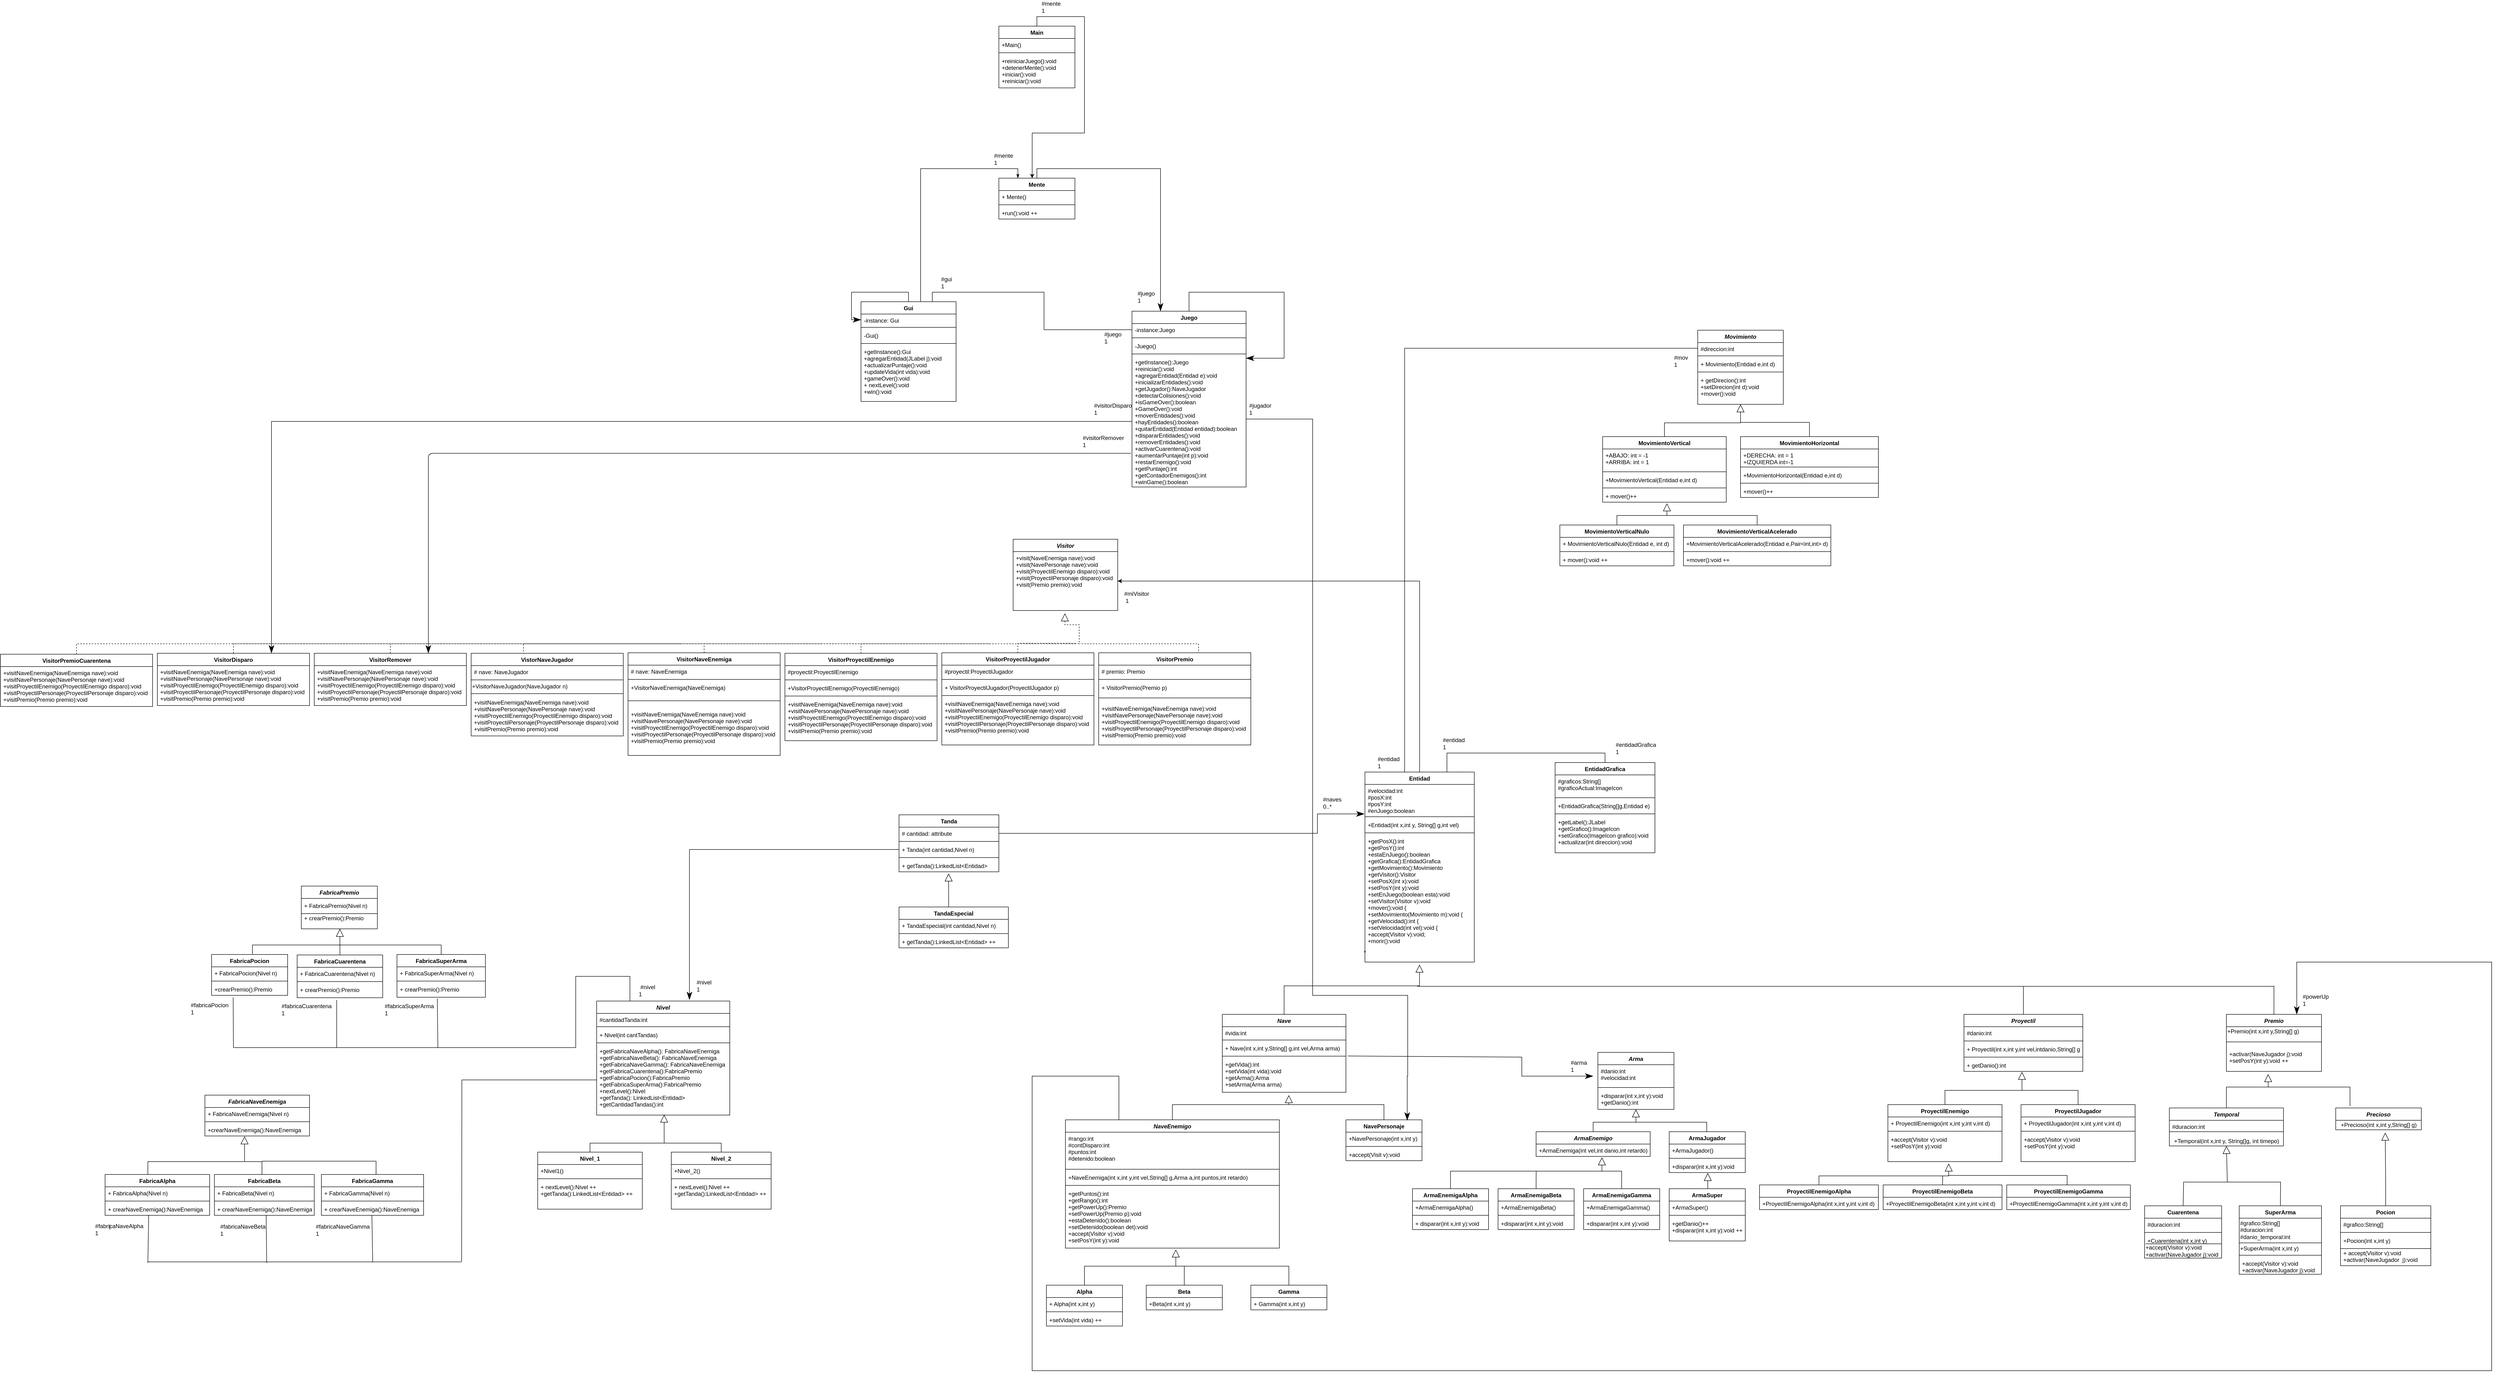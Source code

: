 <mxfile version="13.0.3" type="device"><diagram id="C5RBs43oDa-KdzZeNtuy" name="Page-1"><mxGraphModel dx="3144" dy="2758" grid="1" gridSize="10" guides="1" tooltips="1" connect="1" arrows="1" fold="1" page="1" pageScale="1" pageWidth="827" pageHeight="1169" math="0" shadow="0"><root><mxCell id="WIyWlLk6GJQsqaUBKTNV-0"/><mxCell id="WIyWlLk6GJQsqaUBKTNV-1" parent="WIyWlLk6GJQsqaUBKTNV-0"/><mxCell id="vrZAYbkZ-h7YE_ZRuM2D-48" style="edgeStyle=none;rounded=0;orthogonalLoop=1;jettySize=auto;html=1;exitX=0.5;exitY=0;exitDx=0;exitDy=0;startArrow=none;startFill=0;endArrow=none;endFill=0;" parent="WIyWlLk6GJQsqaUBKTNV-1" source="vrZAYbkZ-h7YE_ZRuM2D-37" edge="1"><mxGeometry relative="1" as="geometry"><mxPoint x="2562" y="823" as="targetPoint"/><Array as="points"><mxPoint x="2432" y="823"/></Array></mxGeometry></mxCell><mxCell id="vrZAYbkZ-h7YE_ZRuM2D-47" style="edgeStyle=none;rounded=0;orthogonalLoop=1;jettySize=auto;html=1;entryX=0.438;entryY=1.115;entryDx=0;entryDy=0;entryPerimeter=0;startArrow=none;startFill=0;endArrow=block;endFill=0;endSize=14;" parent="WIyWlLk6GJQsqaUBKTNV-1" target="vrZAYbkZ-h7YE_ZRuM2D-36" edge="1"><mxGeometry relative="1" as="geometry"><mxPoint x="2692" y="863" as="sourcePoint"/><Array as="points"><mxPoint x="2692" y="823"/><mxPoint x="2552" y="823"/><mxPoint x="2520" y="823"/></Array></mxGeometry></mxCell><mxCell id="vrZAYbkZ-h7YE_ZRuM2D-100" style="edgeStyle=none;rounded=0;orthogonalLoop=1;jettySize=auto;html=1;exitX=0.5;exitY=0;exitDx=0;exitDy=0;entryX=0.5;entryY=1;entryDx=0;entryDy=0;startArrow=none;startFill=0;endArrow=block;endFill=0;endSize=14;" parent="WIyWlLk6GJQsqaUBKTNV-1" source="vrZAYbkZ-h7YE_ZRuM2D-88" target="vrZAYbkZ-h7YE_ZRuM2D-37" edge="1"><mxGeometry relative="1" as="geometry"><mxPoint x="2433.6" y="940.716" as="targetPoint"/><Array as="points"><mxPoint x="2342" y="1023"/><mxPoint x="2434" y="1023"/></Array></mxGeometry></mxCell><mxCell id="vrZAYbkZ-h7YE_ZRuM2D-101" style="edgeStyle=none;rounded=0;orthogonalLoop=1;jettySize=auto;html=1;exitX=0.5;exitY=0;exitDx=0;exitDy=0;startArrow=none;startFill=0;endArrow=none;endFill=0;" parent="WIyWlLk6GJQsqaUBKTNV-1" source="vrZAYbkZ-h7YE_ZRuM2D-92" edge="1"><mxGeometry relative="1" as="geometry"><mxPoint x="2432" y="1023" as="targetPoint"/><Array as="points"><mxPoint x="2546" y="1023"/></Array></mxGeometry></mxCell><mxCell id="vrZAYbkZ-h7YE_ZRuM2D-102" style="edgeStyle=none;rounded=0;orthogonalLoop=1;jettySize=auto;html=1;exitX=0.5;exitY=0;exitDx=0;exitDy=0;startArrow=none;startFill=0;endArrow=block;endFill=0;endSize=14;entryX=0.578;entryY=1.3;entryDx=0;entryDy=0;entryPerimeter=0;" parent="WIyWlLk6GJQsqaUBKTNV-1" source="vrZAYbkZ-h7YE_ZRuM2D-96" target="EvKwbFcJQv2nB-1BbAiy-14" edge="1"><mxGeometry relative="1" as="geometry"><mxPoint x="2676" y="923" as="targetPoint"/><Array as="points"><mxPoint x="2767" y="1023"/></Array></mxGeometry></mxCell><mxCell id="vrZAYbkZ-h7YE_ZRuM2D-127" value="*" style="text;html=1;strokeColor=none;fillColor=none;align=center;verticalAlign=middle;whiteSpace=wrap;rounded=0;" parent="WIyWlLk6GJQsqaUBKTNV-1" vertex="1"><mxGeometry x="600" y="530" width="40" height="20" as="geometry"/></mxCell><mxCell id="-q3Nb7MG7wlZvP0WR283-0" value="Visitor" style="swimlane;fontStyle=3;align=center;verticalAlign=top;childLayout=stackLayout;horizontal=1;startSize=26;horizontalStack=0;resizeParent=1;resizeParentMax=0;resizeLast=0;collapsible=1;marginBottom=0;" parent="WIyWlLk6GJQsqaUBKTNV-1" vertex="1"><mxGeometry x="-120" y="-330" width="220" height="150" as="geometry"/></mxCell><mxCell id="-q3Nb7MG7wlZvP0WR283-3" value="+visit(NaveEnemiga nave):void&#10;+visit(NavePersonaje nave):void&#10;+visit(ProyectilEnemigo disparo):void&#10;+visit(ProyectilPersonaje disparo):void&#10;+visit(Premio premio):void" style="text;strokeColor=none;fillColor=none;align=left;verticalAlign=top;spacingLeft=4;spacingRight=4;overflow=hidden;rotatable=0;points=[[0,0.5],[1,0.5]];portConstraint=eastwest;" parent="-q3Nb7MG7wlZvP0WR283-0" vertex="1"><mxGeometry y="26" width="220" height="124" as="geometry"/></mxCell><mxCell id="-q3Nb7MG7wlZvP0WR283-5" style="edgeStyle=orthogonalEdgeStyle;rounded=0;orthogonalLoop=1;jettySize=auto;html=1;exitX=1;exitY=0.5;exitDx=0;exitDy=0;endArrow=none;endFill=0;startArrow=classic;startFill=1;" parent="WIyWlLk6GJQsqaUBKTNV-1" source="-q3Nb7MG7wlZvP0WR283-3" target="vrZAYbkZ-h7YE_ZRuM2D-8" edge="1"><mxGeometry relative="1" as="geometry"/></mxCell><mxCell id="-q3Nb7MG7wlZvP0WR283-33" style="edgeStyle=orthogonalEdgeStyle;rounded=0;orthogonalLoop=1;jettySize=auto;html=1;exitX=0.5;exitY=0;exitDx=0;exitDy=0;endArrow=none;endFill=0;endSize=14;dashed=1;" parent="WIyWlLk6GJQsqaUBKTNV-1" source="-q3Nb7MG7wlZvP0WR283-9" edge="1"><mxGeometry relative="1" as="geometry"><mxPoint x="-380" y="-110" as="targetPoint"/><Array as="points"><mxPoint x="-380" y="-110"/></Array></mxGeometry></mxCell><mxCell id="-q3Nb7MG7wlZvP0WR283-25" style="edgeStyle=orthogonalEdgeStyle;rounded=0;orthogonalLoop=1;jettySize=auto;html=1;exitX=0.5;exitY=0;exitDx=0;exitDy=0;endArrow=block;endFill=0;endSize=14;entryX=0.495;entryY=1.048;entryDx=0;entryDy=0;entryPerimeter=0;dashed=1;" parent="WIyWlLk6GJQsqaUBKTNV-1" source="-q3Nb7MG7wlZvP0WR283-13" target="-q3Nb7MG7wlZvP0WR283-3" edge="1"><mxGeometry relative="1" as="geometry"><mxPoint x="20" y="-140" as="targetPoint"/><Array as="points"><mxPoint x="-1150" y="-110"/><mxPoint x="19" y="-110"/><mxPoint x="19" y="-150"/><mxPoint x="-11" y="-150"/></Array></mxGeometry></mxCell><mxCell id="-q3Nb7MG7wlZvP0WR283-34" style="edgeStyle=orthogonalEdgeStyle;rounded=0;orthogonalLoop=1;jettySize=auto;html=1;exitX=0.5;exitY=0;exitDx=0;exitDy=0;endArrow=none;endFill=0;endSize=14;dashed=1;" parent="WIyWlLk6GJQsqaUBKTNV-1" source="-q3Nb7MG7wlZvP0WR283-17" edge="1"><mxGeometry relative="1" as="geometry"><mxPoint x="20" y="-110" as="targetPoint"/><Array as="points"><mxPoint x="270" y="-110"/></Array></mxGeometry></mxCell><mxCell id="-q3Nb7MG7wlZvP0WR283-32" style="edgeStyle=orthogonalEdgeStyle;rounded=0;orthogonalLoop=1;jettySize=auto;html=1;exitX=0.5;exitY=0;exitDx=0;exitDy=0;endArrow=none;endFill=0;endSize=14;dashed=1;" parent="WIyWlLk6GJQsqaUBKTNV-1" source="-q3Nb7MG7wlZvP0WR283-21" edge="1"><mxGeometry relative="1" as="geometry"><mxPoint x="-170" y="-110" as="targetPoint"/><Array as="points"><mxPoint x="-170" y="-110"/></Array></mxGeometry></mxCell><mxCell id="-q3Nb7MG7wlZvP0WR283-35" value="1" style="text;html=1;strokeColor=none;fillColor=none;align=center;verticalAlign=middle;whiteSpace=wrap;rounded=0;" parent="WIyWlLk6GJQsqaUBKTNV-1" vertex="1"><mxGeometry x="100" y="-210" width="40" height="20" as="geometry"/></mxCell><mxCell id="-q3Nb7MG7wlZvP0WR283-36" value="#miVisitor" style="text;html=1;strokeColor=none;fillColor=none;align=center;verticalAlign=middle;whiteSpace=wrap;rounded=0;" parent="WIyWlLk6GJQsqaUBKTNV-1" vertex="1"><mxGeometry x="120" y="-225" width="40" height="20" as="geometry"/></mxCell><mxCell id="-q3Nb7MG7wlZvP0WR283-112" style="edgeStyle=orthogonalEdgeStyle;rounded=0;orthogonalLoop=1;jettySize=auto;html=1;exitX=0.5;exitY=0;exitDx=0;exitDy=0;startArrow=none;startFill=0;startSize=24;endArrow=none;endFill=0;endSize=14;" parent="WIyWlLk6GJQsqaUBKTNV-1" edge="1"><mxGeometry relative="1" as="geometry"><mxPoint x="-1740" y="980" as="targetPoint"/><Array as="points"><mxPoint x="-1700" y="1009"/><mxPoint x="-1700" y="980"/></Array><mxPoint x="-1650" y="1009.01" as="sourcePoint"/></mxGeometry></mxCell><mxCell id="AaCoDPqQn8ZPXxicRVi0-56" style="edgeStyle=orthogonalEdgeStyle;rounded=0;orthogonalLoop=1;jettySize=auto;html=1;exitX=0;exitY=0.5;exitDx=0;exitDy=0;entryX=0.363;entryY=0;entryDx=0;entryDy=0;entryPerimeter=0;startArrow=none;startFill=0;startSize=6;endArrow=none;endFill=0;endSize=14;" parent="WIyWlLk6GJQsqaUBKTNV-1" source="AaCoDPqQn8ZPXxicRVi0-35" target="vrZAYbkZ-h7YE_ZRuM2D-8" edge="1"><mxGeometry relative="1" as="geometry"/></mxCell><mxCell id="AaCoDPqQn8ZPXxicRVi0-58" value="#mov&lt;br&gt;&lt;div style=&quot;text-align: left&quot;&gt;&lt;span&gt;1&lt;/span&gt;&lt;/div&gt;" style="text;html=1;strokeColor=none;fillColor=none;align=center;verticalAlign=middle;whiteSpace=wrap;rounded=0;" parent="WIyWlLk6GJQsqaUBKTNV-1" vertex="1"><mxGeometry x="1265" y="-715" width="40" height="20" as="geometry"/></mxCell><mxCell id="AaCoDPqQn8ZPXxicRVi0-62" value="#entidad&lt;br&gt;&lt;div style=&quot;text-align: left&quot;&gt;&lt;span&gt;1&lt;/span&gt;&lt;/div&gt;" style="text;html=1;strokeColor=none;fillColor=none;align=center;verticalAlign=middle;whiteSpace=wrap;rounded=0;" parent="WIyWlLk6GJQsqaUBKTNV-1" vertex="1"><mxGeometry x="650" y="130" width="40" height="20" as="geometry"/></mxCell><mxCell id="AaCoDPqQn8ZPXxicRVi0-34" value="Movimiento" style="swimlane;fontStyle=3;align=center;verticalAlign=top;childLayout=stackLayout;horizontal=1;startSize=26;horizontalStack=0;resizeParent=1;resizeParentMax=0;resizeLast=0;collapsible=1;marginBottom=0;" parent="WIyWlLk6GJQsqaUBKTNV-1" vertex="1"><mxGeometry x="1320" y="-770" width="180" height="156" as="geometry"/></mxCell><mxCell id="AaCoDPqQn8ZPXxicRVi0-35" value="#direccion:int" style="text;strokeColor=none;fillColor=none;align=left;verticalAlign=top;spacingLeft=4;spacingRight=4;overflow=hidden;rotatable=0;points=[[0,0.5],[1,0.5]];portConstraint=eastwest;" parent="AaCoDPqQn8ZPXxicRVi0-34" vertex="1"><mxGeometry y="26" width="180" height="24" as="geometry"/></mxCell><mxCell id="9aoCUgOWCfTMCT5tUe6z-43" value="" style="line;strokeWidth=1;fillColor=none;align=left;verticalAlign=middle;spacingTop=-1;spacingLeft=3;spacingRight=3;rotatable=0;labelPosition=right;points=[];portConstraint=eastwest;" parent="AaCoDPqQn8ZPXxicRVi0-34" vertex="1"><mxGeometry y="50" width="180" height="8" as="geometry"/></mxCell><mxCell id="9aoCUgOWCfTMCT5tUe6z-42" value="+ Movimiento(Entidad e,int d)" style="text;strokeColor=none;fillColor=none;align=left;verticalAlign=top;spacingLeft=4;spacingRight=4;overflow=hidden;rotatable=0;points=[[0,0.5],[1,0.5]];portConstraint=eastwest;" parent="AaCoDPqQn8ZPXxicRVi0-34" vertex="1"><mxGeometry y="58" width="180" height="26" as="geometry"/></mxCell><mxCell id="AaCoDPqQn8ZPXxicRVi0-36" value="" style="line;strokeWidth=1;fillColor=none;align=left;verticalAlign=middle;spacingTop=-1;spacingLeft=3;spacingRight=3;rotatable=0;labelPosition=right;points=[];portConstraint=eastwest;" parent="AaCoDPqQn8ZPXxicRVi0-34" vertex="1"><mxGeometry y="84" width="180" height="8" as="geometry"/></mxCell><mxCell id="AaCoDPqQn8ZPXxicRVi0-37" value="+ getDirecion():int&#10;+setDirecion(int d):void&#10;+mover():void" style="text;strokeColor=none;fillColor=none;align=left;verticalAlign=top;spacingLeft=4;spacingRight=4;overflow=hidden;rotatable=0;points=[[0,0.5],[1,0.5]];portConstraint=eastwest;" parent="AaCoDPqQn8ZPXxicRVi0-34" vertex="1"><mxGeometry y="92" width="180" height="64" as="geometry"/></mxCell><mxCell id="9aoCUgOWCfTMCT5tUe6z-54" style="edgeStyle=orthogonalEdgeStyle;rounded=0;orthogonalLoop=1;jettySize=auto;html=1;exitX=0.5;exitY=0;exitDx=0;exitDy=0;entryX=0.5;entryY=1;entryDx=0;entryDy=0;endArrow=block;endFill=0;endSize=14;strokeColor=#000000;" parent="WIyWlLk6GJQsqaUBKTNV-1" source="AaCoDPqQn8ZPXxicRVi0-38" target="AaCoDPqQn8ZPXxicRVi0-34" edge="1"><mxGeometry relative="1" as="geometry"/></mxCell><mxCell id="AaCoDPqQn8ZPXxicRVi0-38" value="MovimientoVertical" style="swimlane;fontStyle=1;align=center;verticalAlign=top;childLayout=stackLayout;horizontal=1;startSize=26;horizontalStack=0;resizeParent=1;resizeParentMax=0;resizeLast=0;collapsible=1;marginBottom=0;" parent="WIyWlLk6GJQsqaUBKTNV-1" vertex="1"><mxGeometry x="1120" y="-546" width="260" height="138" as="geometry"/></mxCell><mxCell id="9aoCUgOWCfTMCT5tUe6z-48" value="+ABAJO: int = -1&#10;+ARRIBA: int = 1" style="text;strokeColor=none;fillColor=none;align=left;verticalAlign=top;spacingLeft=4;spacingRight=4;overflow=hidden;rotatable=0;points=[[0,0.5],[1,0.5]];portConstraint=eastwest;" parent="AaCoDPqQn8ZPXxicRVi0-38" vertex="1"><mxGeometry y="26" width="260" height="44" as="geometry"/></mxCell><mxCell id="9aoCUgOWCfTMCT5tUe6z-49" value="" style="line;strokeWidth=1;fillColor=none;align=left;verticalAlign=middle;spacingTop=-1;spacingLeft=3;spacingRight=3;rotatable=0;labelPosition=right;points=[];portConstraint=eastwest;" parent="AaCoDPqQn8ZPXxicRVi0-38" vertex="1"><mxGeometry y="70" width="260" height="8" as="geometry"/></mxCell><mxCell id="AaCoDPqQn8ZPXxicRVi0-39" value="+MovimientoVertical(Entidad e,int d)" style="text;strokeColor=none;fillColor=none;align=left;verticalAlign=top;spacingLeft=4;spacingRight=4;overflow=hidden;rotatable=0;points=[[0,0.5],[1,0.5]];portConstraint=eastwest;" parent="AaCoDPqQn8ZPXxicRVi0-38" vertex="1"><mxGeometry y="78" width="260" height="26" as="geometry"/></mxCell><mxCell id="AaCoDPqQn8ZPXxicRVi0-40" value="" style="line;strokeWidth=1;fillColor=none;align=left;verticalAlign=middle;spacingTop=-1;spacingLeft=3;spacingRight=3;rotatable=0;labelPosition=right;points=[];portConstraint=eastwest;" parent="AaCoDPqQn8ZPXxicRVi0-38" vertex="1"><mxGeometry y="104" width="260" height="8" as="geometry"/></mxCell><mxCell id="AaCoDPqQn8ZPXxicRVi0-41" value="+ mover()++" style="text;strokeColor=none;fillColor=none;align=left;verticalAlign=top;spacingLeft=4;spacingRight=4;overflow=hidden;rotatable=0;points=[[0,0.5],[1,0.5]];portConstraint=eastwest;" parent="AaCoDPqQn8ZPXxicRVi0-38" vertex="1"><mxGeometry y="112" width="260" height="26" as="geometry"/></mxCell><mxCell id="9aoCUgOWCfTMCT5tUe6z-55" style="edgeStyle=orthogonalEdgeStyle;rounded=0;orthogonalLoop=1;jettySize=auto;html=1;exitX=0.5;exitY=0;exitDx=0;exitDy=0;endArrow=none;endFill=0;endSize=14;strokeColor=#000000;" parent="WIyWlLk6GJQsqaUBKTNV-1" edge="1"><mxGeometry relative="1" as="geometry"><mxPoint x="1410" y="-576" as="targetPoint"/><mxPoint x="1555" y="-542" as="sourcePoint"/><Array as="points"><mxPoint x="1555" y="-576"/></Array></mxGeometry></mxCell><mxCell id="AaCoDPqQn8ZPXxicRVi0-42" value="MovimientoHorizontal" style="swimlane;fontStyle=1;align=center;verticalAlign=top;childLayout=stackLayout;horizontal=1;startSize=26;horizontalStack=0;resizeParent=1;resizeParentMax=0;resizeLast=0;collapsible=1;marginBottom=0;" parent="WIyWlLk6GJQsqaUBKTNV-1" vertex="1"><mxGeometry x="1410" y="-546" width="290" height="128" as="geometry"/></mxCell><mxCell id="9aoCUgOWCfTMCT5tUe6z-50" value="+DERECHA: int = 1&#10;+IZQUIERDA int=-1" style="text;strokeColor=none;fillColor=none;align=left;verticalAlign=top;spacingLeft=4;spacingRight=4;overflow=hidden;rotatable=0;points=[[0,0.5],[1,0.5]];portConstraint=eastwest;" parent="AaCoDPqQn8ZPXxicRVi0-42" vertex="1"><mxGeometry y="26" width="290" height="34" as="geometry"/></mxCell><mxCell id="9aoCUgOWCfTMCT5tUe6z-51" value="" style="line;strokeWidth=1;fillColor=none;align=left;verticalAlign=middle;spacingTop=-1;spacingLeft=3;spacingRight=3;rotatable=0;labelPosition=right;points=[];portConstraint=eastwest;" parent="AaCoDPqQn8ZPXxicRVi0-42" vertex="1"><mxGeometry y="60" width="290" height="8" as="geometry"/></mxCell><mxCell id="AaCoDPqQn8ZPXxicRVi0-43" value="+MovimientoHorizontal(Entidad e,int d)" style="text;strokeColor=none;fillColor=none;align=left;verticalAlign=top;spacingLeft=4;spacingRight=4;overflow=hidden;rotatable=0;points=[[0,0.5],[1,0.5]];portConstraint=eastwest;" parent="AaCoDPqQn8ZPXxicRVi0-42" vertex="1"><mxGeometry y="68" width="290" height="26" as="geometry"/></mxCell><mxCell id="AaCoDPqQn8ZPXxicRVi0-44" value="" style="line;strokeWidth=1;fillColor=none;align=left;verticalAlign=middle;spacingTop=-1;spacingLeft=3;spacingRight=3;rotatable=0;labelPosition=right;points=[];portConstraint=eastwest;" parent="AaCoDPqQn8ZPXxicRVi0-42" vertex="1"><mxGeometry y="94" width="290" height="8" as="geometry"/></mxCell><mxCell id="AaCoDPqQn8ZPXxicRVi0-45" value="+mover()++" style="text;strokeColor=none;fillColor=none;align=left;verticalAlign=top;spacingLeft=4;spacingRight=4;overflow=hidden;rotatable=0;points=[[0,0.5],[1,0.5]];portConstraint=eastwest;" parent="AaCoDPqQn8ZPXxicRVi0-42" vertex="1"><mxGeometry y="102" width="290" height="26" as="geometry"/></mxCell><mxCell id="-q3Nb7MG7wlZvP0WR283-61" value="Juego" style="swimlane;fontStyle=1;align=center;verticalAlign=top;childLayout=stackLayout;horizontal=1;startSize=26;horizontalStack=0;resizeParent=1;resizeParentMax=0;resizeLast=0;collapsible=1;marginBottom=0;" parent="WIyWlLk6GJQsqaUBKTNV-1" vertex="1"><mxGeometry x="130" y="-810" width="240" height="370" as="geometry"/></mxCell><mxCell id="9aoCUgOWCfTMCT5tUe6z-60" value="-instance:Juego" style="text;strokeColor=none;fillColor=none;align=left;verticalAlign=top;spacingLeft=4;spacingRight=4;overflow=hidden;rotatable=0;points=[[0,0.5],[1,0.5]];portConstraint=eastwest;" parent="-q3Nb7MG7wlZvP0WR283-61" vertex="1"><mxGeometry y="26" width="240" height="26" as="geometry"/></mxCell><mxCell id="9aoCUgOWCfTMCT5tUe6z-67" value="" style="line;strokeWidth=1;fillColor=none;align=left;verticalAlign=middle;spacingTop=-1;spacingLeft=3;spacingRight=3;rotatable=0;labelPosition=right;points=[];portConstraint=eastwest;" parent="-q3Nb7MG7wlZvP0WR283-61" vertex="1"><mxGeometry y="52" width="240" height="8" as="geometry"/></mxCell><mxCell id="9aoCUgOWCfTMCT5tUe6z-75" value="-Juego()" style="text;strokeColor=none;fillColor=none;align=left;verticalAlign=top;spacingLeft=4;spacingRight=4;overflow=hidden;rotatable=0;points=[[0,0.5],[1,0.5]];portConstraint=eastwest;" parent="-q3Nb7MG7wlZvP0WR283-61" vertex="1"><mxGeometry y="60" width="240" height="26" as="geometry"/></mxCell><mxCell id="9aoCUgOWCfTMCT5tUe6z-68" value="" style="line;strokeWidth=1;fillColor=none;align=left;verticalAlign=middle;spacingTop=-1;spacingLeft=3;spacingRight=3;rotatable=0;labelPosition=right;points=[];portConstraint=eastwest;" parent="-q3Nb7MG7wlZvP0WR283-61" vertex="1"><mxGeometry y="86" width="240" height="8" as="geometry"/></mxCell><mxCell id="9aoCUgOWCfTMCT5tUe6z-61" value="+getInstance():Juego &#10;+reiniciar():void&#10;+agregarEntidad(Entidad e):void &#10;+inicializarEntidades():void &#10;+getJugador():NaveJugador &#10;+detectarColisiones():void &#10;+isGameOver():boolean &#10;+GameOver():void &#10;+moverEntidades():void &#10;+hayEntidades():boolean &#10;+quitarEntidad(Entidad entidad):boolean &#10;+dispararEntidades():void &#10;+removerEntidades():void &#10;+activarCuarentena():void &#10;+aumentarPuntaje(int p):void&#10;+restarEnemigo():void &#10;+getPuntaje():int &#10;+getContadorEnemigos():int &#10;+winGame():boolean " style="text;strokeColor=none;fillColor=none;align=left;verticalAlign=top;spacingLeft=4;spacingRight=4;overflow=hidden;rotatable=0;points=[[0,0.5],[1,0.5]];portConstraint=eastwest;" parent="-q3Nb7MG7wlZvP0WR283-61" vertex="1"><mxGeometry y="94" width="240" height="276" as="geometry"/></mxCell><mxCell id="9aoCUgOWCfTMCT5tUe6z-62" style="edgeStyle=orthogonalEdgeStyle;rounded=0;orthogonalLoop=1;jettySize=auto;html=1;exitX=0.5;exitY=0;exitDx=0;exitDy=0;entryX=1;entryY=0.5;entryDx=0;entryDy=0;endArrow=classicThin;endFill=1;endSize=14;strokeColor=#000000;" parent="-q3Nb7MG7wlZvP0WR283-61" source="-q3Nb7MG7wlZvP0WR283-61" edge="1"><mxGeometry relative="1" as="geometry"><mxPoint x="240" y="99" as="targetPoint"/><Array as="points"><mxPoint x="120" y="-40"/><mxPoint x="320" y="-40"/><mxPoint x="320" y="99"/></Array></mxGeometry></mxCell><mxCell id="EvKwbFcJQv2nB-1BbAiy-16" value="" style="line;strokeWidth=1;fillColor=none;align=left;verticalAlign=middle;spacingTop=-1;spacingLeft=3;spacingRight=3;rotatable=0;labelPosition=right;points=[];portConstraint=eastwest;" parent="WIyWlLk6GJQsqaUBKTNV-1" vertex="1"><mxGeometry x="2672" y="1123" width="190" height="80" as="geometry"/></mxCell><mxCell id="EvKwbFcJQv2nB-1BbAiy-27" value="" style="line;strokeWidth=1;fillColor=none;align=left;verticalAlign=middle;spacingTop=-1;spacingLeft=3;spacingRight=3;rotatable=0;labelPosition=right;points=[];portConstraint=eastwest;" parent="WIyWlLk6GJQsqaUBKTNV-1" vertex="1"><mxGeometry x="2262" y="1133" width="160" height="40" as="geometry"/></mxCell><mxCell id="EvKwbFcJQv2nB-1BbAiy-41" style="edgeStyle=orthogonalEdgeStyle;rounded=0;orthogonalLoop=1;jettySize=auto;html=1;exitX=0.5;exitY=0;exitDx=0;exitDy=0;startArrow=none;startFill=0;endArrow=none;endFill=0;dashed=1;" parent="WIyWlLk6GJQsqaUBKTNV-1" source="EvKwbFcJQv2nB-1BbAiy-28" edge="1"><mxGeometry relative="1" as="geometry"><mxPoint x="-520" y="-110" as="targetPoint"/><Array as="points"><mxPoint x="-1430" y="-110"/></Array></mxGeometry></mxCell><mxCell id="EvKwbFcJQv2nB-1BbAiy-43" style="edgeStyle=orthogonalEdgeStyle;rounded=0;orthogonalLoop=1;jettySize=auto;html=1;exitX=0.5;exitY=0;exitDx=0;exitDy=0;startArrow=none;startFill=0;endArrow=none;endFill=0;dashed=1;" parent="WIyWlLk6GJQsqaUBKTNV-1" source="EvKwbFcJQv2nB-1BbAiy-32" edge="1"><mxGeometry relative="1" as="geometry"><mxPoint x="-740" y="-110" as="targetPoint"/><Array as="points"><mxPoint x="-1100" y="-110"/><mxPoint x="-760" y="-110"/></Array></mxGeometry></mxCell><mxCell id="EvKwbFcJQv2nB-1BbAiy-44" style="edgeStyle=orthogonalEdgeStyle;rounded=0;orthogonalLoop=1;jettySize=auto;html=1;exitX=0.5;exitY=0;exitDx=0;exitDy=0;startArrow=none;startFill=0;endArrow=none;endFill=0;dashed=1;" parent="WIyWlLk6GJQsqaUBKTNV-1" source="EvKwbFcJQv2nB-1BbAiy-36" edge="1"><mxGeometry relative="1" as="geometry"><mxPoint x="-820" y="-110" as="targetPoint"/><Array as="points"><mxPoint x="-2090" y="-110"/></Array></mxGeometry></mxCell><mxCell id="EvKwbFcJQv2nB-1BbAiy-66" style="edgeStyle=orthogonalEdgeStyle;rounded=0;orthogonalLoop=1;jettySize=auto;html=1;exitX=0.5;exitY=0;exitDx=0;exitDy=0;dashed=1;startArrow=none;startFill=0;endArrow=none;endFill=0;" parent="WIyWlLk6GJQsqaUBKTNV-1" source="EvKwbFcJQv2nB-1BbAiy-57" edge="1"><mxGeometry relative="1" as="geometry"><mxPoint x="9.857" y="-110" as="targetPoint"/></mxGeometry></mxCell><mxCell id="9aoCUgOWCfTMCT5tUe6z-72" style="edgeStyle=orthogonalEdgeStyle;rounded=0;orthogonalLoop=1;jettySize=auto;html=1;exitX=0.75;exitY=0;exitDx=0;exitDy=0;entryX=0;entryY=0.5;entryDx=0;entryDy=0;endArrow=none;endFill=0;endSize=14;strokeColor=#000000;" parent="WIyWlLk6GJQsqaUBKTNV-1" source="-q3Nb7MG7wlZvP0WR283-65" target="9aoCUgOWCfTMCT5tUe6z-60" edge="1"><mxGeometry relative="1" as="geometry"/></mxCell><mxCell id="-q3Nb7MG7wlZvP0WR283-65" value="Gui" style="swimlane;fontStyle=1;align=center;verticalAlign=top;childLayout=stackLayout;horizontal=1;startSize=26;horizontalStack=0;resizeParent=1;resizeParentMax=0;resizeLast=0;collapsible=1;marginBottom=0;" parent="WIyWlLk6GJQsqaUBKTNV-1" vertex="1"><mxGeometry x="-440" y="-830" width="200" height="210" as="geometry"/></mxCell><mxCell id="-q3Nb7MG7wlZvP0WR283-66" value="-instance: Gui&#10;" style="text;strokeColor=none;fillColor=none;align=left;verticalAlign=top;spacingLeft=4;spacingRight=4;overflow=hidden;rotatable=0;points=[[0,0.5],[1,0.5]];portConstraint=eastwest;" parent="-q3Nb7MG7wlZvP0WR283-65" vertex="1"><mxGeometry y="26" width="200" height="24" as="geometry"/></mxCell><mxCell id="-q3Nb7MG7wlZvP0WR283-67" value="" style="line;strokeWidth=1;fillColor=none;align=left;verticalAlign=middle;spacingTop=-1;spacingLeft=3;spacingRight=3;rotatable=0;labelPosition=right;points=[];portConstraint=eastwest;" parent="-q3Nb7MG7wlZvP0WR283-65" vertex="1"><mxGeometry y="50" width="200" height="8" as="geometry"/></mxCell><mxCell id="-q3Nb7MG7wlZvP0WR283-68" value="-Gui()" style="text;strokeColor=none;fillColor=none;align=left;verticalAlign=top;spacingLeft=4;spacingRight=4;overflow=hidden;rotatable=0;points=[[0,0.5],[1,0.5]];portConstraint=eastwest;" parent="-q3Nb7MG7wlZvP0WR283-65" vertex="1"><mxGeometry y="58" width="200" height="26" as="geometry"/></mxCell><mxCell id="9aoCUgOWCfTMCT5tUe6z-64" style="edgeStyle=orthogonalEdgeStyle;rounded=0;orthogonalLoop=1;jettySize=auto;html=1;exitX=0.5;exitY=0;exitDx=0;exitDy=0;endArrow=classicThin;endFill=1;endSize=14;strokeColor=#000000;" parent="-q3Nb7MG7wlZvP0WR283-65" source="-q3Nb7MG7wlZvP0WR283-65" target="-q3Nb7MG7wlZvP0WR283-66" edge="1"><mxGeometry relative="1" as="geometry"/></mxCell><mxCell id="9aoCUgOWCfTMCT5tUe6z-66" value="" style="line;strokeWidth=1;fillColor=none;align=left;verticalAlign=middle;spacingTop=-1;spacingLeft=3;spacingRight=3;rotatable=0;labelPosition=right;points=[];portConstraint=eastwest;" parent="-q3Nb7MG7wlZvP0WR283-65" vertex="1"><mxGeometry y="84" width="200" height="8" as="geometry"/></mxCell><mxCell id="9aoCUgOWCfTMCT5tUe6z-65" value="+getInstance():Gui&#10;+agregarEntidad(JLabel j):void&#10;+actualizarPuntaje():void &#10;+updateVida(int vida):void &#10;+gameOver():void &#10;+ nextLevel():void &#10;+win():void" style="text;strokeColor=none;fillColor=none;align=left;verticalAlign=top;spacingLeft=4;spacingRight=4;overflow=hidden;rotatable=0;points=[[0,0.5],[1,0.5]];portConstraint=eastwest;" parent="-q3Nb7MG7wlZvP0WR283-65" vertex="1"><mxGeometry y="92" width="200" height="118" as="geometry"/></mxCell><mxCell id="EvKwbFcJQv2nB-1BbAiy-77" style="edgeStyle=orthogonalEdgeStyle;rounded=0;orthogonalLoop=1;jettySize=auto;html=1;exitX=0.5;exitY=0;exitDx=0;exitDy=0;startArrow=none;startFill=0;endArrow=block;endFill=0;startSize=6;endSize=14;" parent="WIyWlLk6GJQsqaUBKTNV-1" source="AaCoDPqQn8ZPXxicRVi0-11" edge="1"><mxGeometry relative="1" as="geometry"><mxPoint x="-1536.207" y="490.0" as="targetPoint"/><Array as="points"><mxPoint x="-1536" y="530"/><mxPoint x="-1536" y="530"/></Array></mxGeometry></mxCell><mxCell id="AaCoDPqQn8ZPXxicRVi0-11" value="FabricaCuarentena" style="swimlane;fontStyle=1;align=center;verticalAlign=top;childLayout=stackLayout;horizontal=1;startSize=26;horizontalStack=0;resizeParent=1;resizeParentMax=0;resizeLast=0;collapsible=1;marginBottom=0;" parent="WIyWlLk6GJQsqaUBKTNV-1" vertex="1"><mxGeometry x="-1626" y="545.01" width="180" height="90" as="geometry"/></mxCell><mxCell id="EvKwbFcJQv2nB-1BbAiy-84" value="+ FabricaCuarentena(Nivel n)" style="text;strokeColor=none;fillColor=none;align=left;verticalAlign=top;spacingLeft=4;spacingRight=4;overflow=hidden;rotatable=0;points=[[0,0.5],[1,0.5]];portConstraint=eastwest;" parent="AaCoDPqQn8ZPXxicRVi0-11" vertex="1"><mxGeometry y="26" width="180" height="26" as="geometry"/></mxCell><mxCell id="EvKwbFcJQv2nB-1BbAiy-85" value="" style="line;strokeWidth=1;fillColor=none;align=left;verticalAlign=middle;spacingTop=-1;spacingLeft=3;spacingRight=3;rotatable=0;labelPosition=right;points=[];portConstraint=eastwest;" parent="AaCoDPqQn8ZPXxicRVi0-11" vertex="1"><mxGeometry y="52" width="180" height="8" as="geometry"/></mxCell><mxCell id="AaCoDPqQn8ZPXxicRVi0-13" value="+ crearPremio():Premio" style="text;strokeColor=none;fillColor=none;align=left;verticalAlign=top;spacingLeft=4;spacingRight=4;overflow=hidden;rotatable=0;points=[[0,0.5],[1,0.5]];portConstraint=eastwest;" parent="AaCoDPqQn8ZPXxicRVi0-11" vertex="1"><mxGeometry y="60" width="180" height="30" as="geometry"/></mxCell><mxCell id="EvKwbFcJQv2nB-1BbAiy-82" style="edgeStyle=orthogonalEdgeStyle;rounded=0;orthogonalLoop=1;jettySize=auto;html=1;exitX=0.5;exitY=0;exitDx=0;exitDy=0;startArrow=none;startFill=0;startSize=6;endArrow=none;endFill=0;endSize=14;" parent="WIyWlLk6GJQsqaUBKTNV-1" source="AaCoDPqQn8ZPXxicRVi0-15" edge="1"><mxGeometry relative="1" as="geometry"><mxPoint x="-1336" y="524" as="targetPoint"/><Array as="points"><mxPoint x="-1323" y="524"/></Array></mxGeometry></mxCell><mxCell id="AaCoDPqQn8ZPXxicRVi0-15" value="FabricaSuperArma" style="swimlane;fontStyle=1;align=center;verticalAlign=top;childLayout=stackLayout;horizontal=1;startSize=26;horizontalStack=0;resizeParent=1;resizeParentMax=0;resizeLast=0;collapsible=1;marginBottom=0;" parent="WIyWlLk6GJQsqaUBKTNV-1" vertex="1"><mxGeometry x="-1416" y="544.01" width="186" height="90" as="geometry"/></mxCell><mxCell id="EvKwbFcJQv2nB-1BbAiy-87" value="+ FabricaSuperArma(Nivel n)" style="text;strokeColor=none;fillColor=none;align=left;verticalAlign=top;spacingLeft=4;spacingRight=4;overflow=hidden;rotatable=0;points=[[0,0.5],[1,0.5]];portConstraint=eastwest;" parent="AaCoDPqQn8ZPXxicRVi0-15" vertex="1"><mxGeometry y="26" width="186" height="26" as="geometry"/></mxCell><mxCell id="EvKwbFcJQv2nB-1BbAiy-88" value="" style="line;strokeWidth=1;fillColor=none;align=left;verticalAlign=middle;spacingTop=-1;spacingLeft=3;spacingRight=3;rotatable=0;labelPosition=right;points=[];portConstraint=eastwest;" parent="AaCoDPqQn8ZPXxicRVi0-15" vertex="1"><mxGeometry y="52" width="186" height="8" as="geometry"/></mxCell><mxCell id="AaCoDPqQn8ZPXxicRVi0-17" value="+ crearPremio():Premio" style="text;strokeColor=none;fillColor=none;align=left;verticalAlign=top;spacingLeft=4;spacingRight=4;overflow=hidden;rotatable=0;points=[[0,0.5],[1,0.5]];portConstraint=eastwest;" parent="AaCoDPqQn8ZPXxicRVi0-15" vertex="1"><mxGeometry y="60" width="186" height="30" as="geometry"/></mxCell><mxCell id="EvKwbFcJQv2nB-1BbAiy-79" style="edgeStyle=orthogonalEdgeStyle;rounded=0;orthogonalLoop=1;jettySize=auto;html=1;exitX=0.5;exitY=0;exitDx=0;exitDy=0;startArrow=none;startFill=0;startSize=6;endArrow=none;endFill=0;endSize=14;" parent="WIyWlLk6GJQsqaUBKTNV-1" edge="1"><mxGeometry relative="1" as="geometry"><mxPoint x="-1334" y="524" as="targetPoint"/><mxPoint x="-1720" y="543.01" as="sourcePoint"/><Array as="points"><mxPoint x="-1720" y="524"/></Array></mxGeometry></mxCell><mxCell id="EvKwbFcJQv2nB-1BbAiy-75" value="+ FabricaPremio(Nivel n)" style="text;strokeColor=none;fillColor=none;align=left;verticalAlign=top;spacingLeft=4;spacingRight=4;overflow=hidden;rotatable=0;points=[[0,0.5],[1,0.5]];portConstraint=eastwest;" parent="WIyWlLk6GJQsqaUBKTNV-1" vertex="1"><mxGeometry x="-1617.25" y="428" width="150" height="26" as="geometry"/></mxCell><mxCell id="EvKwbFcJQv2nB-1BbAiy-76" value="+ crearPremio():Premio" style="text;strokeColor=none;fillColor=none;align=left;verticalAlign=top;spacingLeft=4;spacingRight=4;overflow=hidden;rotatable=0;points=[[0,0.5],[1,0.5]];portConstraint=eastwest;" parent="WIyWlLk6GJQsqaUBKTNV-1" vertex="1"><mxGeometry x="-1617.25" y="454" width="140" height="26" as="geometry"/></mxCell><mxCell id="EvKwbFcJQv2nB-1BbAiy-89" style="edgeStyle=orthogonalEdgeStyle;rounded=0;orthogonalLoop=1;jettySize=auto;html=1;entryX=0.25;entryY=0;entryDx=0;entryDy=0;startArrow=none;startFill=0;startSize=6;endArrow=none;endFill=0;endSize=14;" parent="WIyWlLk6GJQsqaUBKTNV-1" target="vrZAYbkZ-h7YE_ZRuM2D-73" edge="1"><mxGeometry relative="1" as="geometry"><mxPoint x="-1040" y="740" as="sourcePoint"/><Array as="points"><mxPoint x="-1040" y="590"/><mxPoint x="-926" y="590"/></Array></mxGeometry></mxCell><mxCell id="AaCoDPqQn8ZPXxicRVi0-7" value="FabricaPremio" style="swimlane;fontStyle=3;align=center;verticalAlign=top;childLayout=stackLayout;horizontal=1;startSize=26;horizontalStack=0;resizeParent=1;resizeParentMax=0;resizeLast=0;collapsible=1;marginBottom=0;" parent="WIyWlLk6GJQsqaUBKTNV-1" vertex="1"><mxGeometry x="-1617.25" y="400" width="160" height="90" as="geometry"/></mxCell><mxCell id="AaCoDPqQn8ZPXxicRVi0-8" value="" style="line;strokeWidth=1;fillColor=none;align=left;verticalAlign=middle;spacingTop=-1;spacingLeft=3;spacingRight=3;rotatable=0;labelPosition=right;points=[];portConstraint=eastwest;" parent="AaCoDPqQn8ZPXxicRVi0-7" vertex="1"><mxGeometry y="26" width="160" height="64" as="geometry"/></mxCell><mxCell id="AaCoDPqQn8ZPXxicRVi0-18" value="FabricaPocion" style="swimlane;fontStyle=1;align=center;verticalAlign=top;childLayout=stackLayout;horizontal=1;startSize=26;horizontalStack=0;resizeParent=1;resizeParentMax=0;resizeLast=0;collapsible=1;marginBottom=0;" parent="WIyWlLk6GJQsqaUBKTNV-1" vertex="1"><mxGeometry x="-1806" y="544.01" width="160" height="86" as="geometry"/></mxCell><mxCell id="EvKwbFcJQv2nB-1BbAiy-83" value="+ FabricaPocion(Nivel n)" style="text;strokeColor=none;fillColor=none;align=left;verticalAlign=top;spacingLeft=4;spacingRight=4;overflow=hidden;rotatable=0;points=[[0,0.5],[1,0.5]];portConstraint=eastwest;" parent="AaCoDPqQn8ZPXxicRVi0-18" vertex="1"><mxGeometry y="26" width="160" height="26" as="geometry"/></mxCell><mxCell id="AaCoDPqQn8ZPXxicRVi0-20" value="" style="line;strokeWidth=1;fillColor=none;align=left;verticalAlign=middle;spacingTop=-1;spacingLeft=3;spacingRight=3;rotatable=0;labelPosition=right;points=[];portConstraint=eastwest;" parent="AaCoDPqQn8ZPXxicRVi0-18" vertex="1"><mxGeometry y="52" width="160" height="8" as="geometry"/></mxCell><mxCell id="AaCoDPqQn8ZPXxicRVi0-21" value="+crearPremio():Premio" style="text;strokeColor=none;fillColor=none;align=left;verticalAlign=top;spacingLeft=4;spacingRight=4;overflow=hidden;rotatable=0;points=[[0,0.5],[1,0.5]];portConstraint=eastwest;" parent="AaCoDPqQn8ZPXxicRVi0-18" vertex="1"><mxGeometry y="60" width="160" height="26" as="geometry"/></mxCell><mxCell id="EvKwbFcJQv2nB-1BbAiy-94" value="&amp;nbsp;#nivel&lt;br&gt;&lt;div style=&quot;text-align: left&quot;&gt;&lt;span&gt;1&lt;/span&gt;&lt;/div&gt;" style="text;html=1;strokeColor=none;fillColor=none;align=center;verticalAlign=middle;whiteSpace=wrap;rounded=0;" parent="WIyWlLk6GJQsqaUBKTNV-1" vertex="1"><mxGeometry x="-930" y="610" width="80" height="20" as="geometry"/></mxCell><mxCell id="EvKwbFcJQv2nB-1BbAiy-106" style="edgeStyle=orthogonalEdgeStyle;rounded=0;orthogonalLoop=1;jettySize=auto;html=1;exitX=0.5;exitY=0;exitDx=0;exitDy=0;entryX=0.507;entryY=0.993;entryDx=0;entryDy=0;entryPerimeter=0;startArrow=none;startFill=0;startSize=6;endArrow=block;endFill=0;endSize=14;" parent="WIyWlLk6GJQsqaUBKTNV-1" source="-q3Nb7MG7wlZvP0WR283-37" target="vrZAYbkZ-h7YE_ZRuM2D-76" edge="1"><mxGeometry relative="1" as="geometry"><Array as="points"><mxPoint x="-972" y="941"/><mxPoint x="-855" y="941"/></Array></mxGeometry></mxCell><mxCell id="EvKwbFcJQv2nB-1BbAiy-115" style="edgeStyle=orthogonalEdgeStyle;rounded=0;orthogonalLoop=1;jettySize=auto;html=1;exitX=0.5;exitY=0;exitDx=0;exitDy=0;startArrow=none;startFill=0;startSize=6;endArrow=none;endFill=0;endSize=14;" parent="WIyWlLk6GJQsqaUBKTNV-1" edge="1"><mxGeometry relative="1" as="geometry"><mxPoint x="-860" y="941" as="targetPoint"/><mxPoint x="-734" y="961" as="sourcePoint"/><Array as="points"><mxPoint x="-734" y="941"/></Array></mxGeometry></mxCell><mxCell id="EvKwbFcJQv2nB-1BbAiy-147" style="edgeStyle=orthogonalEdgeStyle;rounded=0;orthogonalLoop=1;jettySize=auto;html=1;exitX=0.75;exitY=0;exitDx=0;exitDy=0;entryX=0.5;entryY=0;entryDx=0;entryDy=0;startArrow=none;startFill=0;startSize=6;endArrow=none;endFill=0;endSize=14;" parent="WIyWlLk6GJQsqaUBKTNV-1" source="vrZAYbkZ-h7YE_ZRuM2D-8" target="vrZAYbkZ-h7YE_ZRuM2D-83" edge="1"><mxGeometry relative="1" as="geometry"/></mxCell><mxCell id="vrZAYbkZ-h7YE_ZRuM2D-8" value="Entidad" style="swimlane;fontStyle=1;align=center;verticalAlign=top;childLayout=stackLayout;horizontal=1;startSize=26;horizontalStack=0;resizeParent=1;resizeParentMax=0;resizeLast=0;collapsible=1;marginBottom=0;" parent="WIyWlLk6GJQsqaUBKTNV-1" vertex="1"><mxGeometry x="620" y="160" width="230" height="400" as="geometry"/></mxCell><mxCell id="vrZAYbkZ-h7YE_ZRuM2D-9" value="#velocidad:int&#10;#posX:int&#10;#posY:int&#10;#enJuego:boolean" style="text;strokeColor=none;fillColor=none;align=left;verticalAlign=top;spacingLeft=4;spacingRight=4;overflow=hidden;rotatable=0;points=[[0,0.5],[1,0.5]];portConstraint=eastwest;" parent="vrZAYbkZ-h7YE_ZRuM2D-8" vertex="1"><mxGeometry y="26" width="230" height="64" as="geometry"/></mxCell><mxCell id="EvKwbFcJQv2nB-1BbAiy-139" value="" style="line;strokeWidth=1;fillColor=none;align=left;verticalAlign=middle;spacingTop=-1;spacingLeft=3;spacingRight=3;rotatable=0;labelPosition=right;points=[];portConstraint=eastwest;" parent="vrZAYbkZ-h7YE_ZRuM2D-8" vertex="1"><mxGeometry y="90" width="230" height="8" as="geometry"/></mxCell><mxCell id="EvKwbFcJQv2nB-1BbAiy-138" value="+Entidad(int x,int y, String[] g,int vel)" style="text;strokeColor=none;fillColor=none;align=left;verticalAlign=top;spacingLeft=4;spacingRight=4;overflow=hidden;rotatable=0;points=[[0,0.5],[1,0.5]];portConstraint=eastwest;" parent="vrZAYbkZ-h7YE_ZRuM2D-8" vertex="1"><mxGeometry y="98" width="230" height="26" as="geometry"/></mxCell><mxCell id="vrZAYbkZ-h7YE_ZRuM2D-10" value="" style="line;strokeWidth=1;fillColor=none;align=left;verticalAlign=middle;spacingTop=-1;spacingLeft=3;spacingRight=3;rotatable=0;labelPosition=right;points=[];portConstraint=eastwest;" parent="vrZAYbkZ-h7YE_ZRuM2D-8" vertex="1"><mxGeometry y="124" width="230" height="8" as="geometry"/></mxCell><mxCell id="vrZAYbkZ-h7YE_ZRuM2D-11" value="+getPosX():int &#10;+getPosY():int &#10;+estaEnJuego():boolean &#10;+getGrafica():EntidadGrafica&#10;+getMovimiento():Movimiento &#10;+getVisitor():Visitor &#10;+setPosX(int x):void &#10;+setPosY(int y):void &#10;+setEnJuego(boolean esta):void &#10;+setVisitor(Visitor v):void &#10;+mover():void {&#10;+setMovimiento(Movimiento m):void {&#10;+getVelocidad():int {&#10;+setVelocidad(int vel):void {&#10;+accept(Visitor v):void;&#10;+morir():void " style="text;strokeColor=none;fillColor=none;align=left;verticalAlign=top;spacingLeft=4;spacingRight=4;overflow=hidden;rotatable=0;points=[[0,0.5],[1,0.5]];portConstraint=eastwest;" parent="vrZAYbkZ-h7YE_ZRuM2D-8" vertex="1"><mxGeometry y="132" width="230" height="268" as="geometry"/></mxCell><mxCell id="EvKwbFcJQv2nB-1BbAiy-98" value="Tanda&#10;" style="swimlane;fontStyle=1;align=center;verticalAlign=top;childLayout=stackLayout;horizontal=1;startSize=26;horizontalStack=0;resizeParent=1;resizeParentMax=0;resizeLast=0;collapsible=1;marginBottom=0;" parent="WIyWlLk6GJQsqaUBKTNV-1" vertex="1"><mxGeometry x="-360" y="250" width="210" height="120" as="geometry"/></mxCell><mxCell id="EvKwbFcJQv2nB-1BbAiy-121" value="# cantidad: attribute" style="text;strokeColor=none;fillColor=none;align=left;verticalAlign=top;spacingLeft=4;spacingRight=4;overflow=hidden;rotatable=0;points=[[0,0.5],[1,0.5]];portConstraint=eastwest;" parent="EvKwbFcJQv2nB-1BbAiy-98" vertex="1"><mxGeometry y="26" width="210" height="26" as="geometry"/></mxCell><mxCell id="EvKwbFcJQv2nB-1BbAiy-122" value="" style="line;strokeWidth=1;fillColor=none;align=left;verticalAlign=middle;spacingTop=-1;spacingLeft=3;spacingRight=3;rotatable=0;labelPosition=right;points=[];portConstraint=eastwest;" parent="EvKwbFcJQv2nB-1BbAiy-98" vertex="1"><mxGeometry y="52" width="210" height="8" as="geometry"/></mxCell><mxCell id="EvKwbFcJQv2nB-1BbAiy-99" value="+ Tanda(int cantidad,Nivel n)" style="text;strokeColor=none;fillColor=none;align=left;verticalAlign=top;spacingLeft=4;spacingRight=4;overflow=hidden;rotatable=0;points=[[0,0.5],[1,0.5]];portConstraint=eastwest;" parent="EvKwbFcJQv2nB-1BbAiy-98" vertex="1"><mxGeometry y="60" width="210" height="26" as="geometry"/></mxCell><mxCell id="EvKwbFcJQv2nB-1BbAiy-100" value="" style="line;strokeWidth=1;fillColor=none;align=left;verticalAlign=middle;spacingTop=-1;spacingLeft=3;spacingRight=3;rotatable=0;labelPosition=right;points=[];portConstraint=eastwest;" parent="EvKwbFcJQv2nB-1BbAiy-98" vertex="1"><mxGeometry y="86" width="210" height="8" as="geometry"/></mxCell><mxCell id="EvKwbFcJQv2nB-1BbAiy-101" value="+ getTanda():LinkedList&lt;Entidad&gt;" style="text;strokeColor=none;fillColor=none;align=left;verticalAlign=top;spacingLeft=4;spacingRight=4;overflow=hidden;rotatable=0;points=[[0,0.5],[1,0.5]];portConstraint=eastwest;" parent="EvKwbFcJQv2nB-1BbAiy-98" vertex="1"><mxGeometry y="94" width="210" height="26" as="geometry"/></mxCell><mxCell id="EvKwbFcJQv2nB-1BbAiy-116" style="edgeStyle=orthogonalEdgeStyle;rounded=0;orthogonalLoop=1;jettySize=auto;html=1;exitX=1;exitY=0.5;exitDx=0;exitDy=0;startArrow=none;startFill=0;startSize=6;endArrow=classicThin;endFill=1;endSize=14;entryX=-0.005;entryY=0.971;entryDx=0;entryDy=0;entryPerimeter=0;" parent="WIyWlLk6GJQsqaUBKTNV-1" source="EvKwbFcJQv2nB-1BbAiy-99" target="vrZAYbkZ-h7YE_ZRuM2D-9" edge="1"><mxGeometry relative="1" as="geometry"><mxPoint x="370" y="220" as="targetPoint"/><Array as="points"><mxPoint x="520" y="289"/><mxPoint x="520" y="248"/></Array></mxGeometry></mxCell><mxCell id="EvKwbFcJQv2nB-1BbAiy-117" value="#naves&lt;br&gt;0..*" style="text;html=1;strokeColor=none;fillColor=none;align=left;verticalAlign=middle;whiteSpace=wrap;rounded=0;" parent="WIyWlLk6GJQsqaUBKTNV-1" vertex="1"><mxGeometry x="530" y="215" width="40" height="20" as="geometry"/></mxCell><mxCell id="EvKwbFcJQv2nB-1BbAiy-118" style="edgeStyle=orthogonalEdgeStyle;rounded=0;orthogonalLoop=1;jettySize=auto;html=1;exitX=0;exitY=0.5;exitDx=0;exitDy=0;entryX=0.697;entryY=-0.01;entryDx=0;entryDy=0;entryPerimeter=0;startArrow=none;startFill=0;startSize=6;endArrow=classicThin;endFill=1;endSize=14;" parent="WIyWlLk6GJQsqaUBKTNV-1" source="EvKwbFcJQv2nB-1BbAiy-99" target="vrZAYbkZ-h7YE_ZRuM2D-73" edge="1"><mxGeometry relative="1" as="geometry"/></mxCell><mxCell id="EvKwbFcJQv2nB-1BbAiy-119" value="#nivel&lt;br&gt;&lt;div style=&quot;text-align: left&quot;&gt;&lt;span&gt;1&lt;/span&gt;&lt;/div&gt;" style="text;html=1;strokeColor=none;fillColor=none;align=center;verticalAlign=middle;whiteSpace=wrap;rounded=0;" parent="WIyWlLk6GJQsqaUBKTNV-1" vertex="1"><mxGeometry x="-790" y="600" width="40" height="20" as="geometry"/></mxCell><mxCell id="EvKwbFcJQv2nB-1BbAiy-123" style="edgeStyle=orthogonalEdgeStyle;rounded=0;orthogonalLoop=1;jettySize=auto;html=1;exitX=0.5;exitY=0;exitDx=0;exitDy=0;entryX=0.497;entryY=1.135;entryDx=0;entryDy=0;entryPerimeter=0;startArrow=none;startFill=0;startSize=6;endArrow=block;endFill=0;endSize=14;" parent="WIyWlLk6GJQsqaUBKTNV-1" source="EvKwbFcJQv2nB-1BbAiy-102" target="EvKwbFcJQv2nB-1BbAiy-101" edge="1"><mxGeometry relative="1" as="geometry"><Array as="points"><mxPoint x="-256" y="444"/></Array></mxGeometry></mxCell><mxCell id="EvKwbFcJQv2nB-1BbAiy-102" value="TandaEspecial" style="swimlane;fontStyle=1;align=center;verticalAlign=top;childLayout=stackLayout;horizontal=1;startSize=26;horizontalStack=0;resizeParent=1;resizeParentMax=0;resizeLast=0;collapsible=1;marginBottom=0;" parent="WIyWlLk6GJQsqaUBKTNV-1" vertex="1"><mxGeometry x="-360" y="444" width="230" height="86" as="geometry"/></mxCell><mxCell id="EvKwbFcJQv2nB-1BbAiy-103" value="+ TandaEspecial(int cantidad,Nivel n)" style="text;strokeColor=none;fillColor=none;align=left;verticalAlign=top;spacingLeft=4;spacingRight=4;overflow=hidden;rotatable=0;points=[[0,0.5],[1,0.5]];portConstraint=eastwest;" parent="EvKwbFcJQv2nB-1BbAiy-102" vertex="1"><mxGeometry y="26" width="230" height="26" as="geometry"/></mxCell><mxCell id="EvKwbFcJQv2nB-1BbAiy-104" value="" style="line;strokeWidth=1;fillColor=none;align=left;verticalAlign=middle;spacingTop=-1;spacingLeft=3;spacingRight=3;rotatable=0;labelPosition=right;points=[];portConstraint=eastwest;" parent="EvKwbFcJQv2nB-1BbAiy-102" vertex="1"><mxGeometry y="52" width="230" height="8" as="geometry"/></mxCell><mxCell id="EvKwbFcJQv2nB-1BbAiy-105" value="+ getTanda():LinkedList&lt;Entidad&gt; ++" style="text;strokeColor=none;fillColor=none;align=left;verticalAlign=top;spacingLeft=4;spacingRight=4;overflow=hidden;rotatable=0;points=[[0,0.5],[1,0.5]];portConstraint=eastwest;" parent="EvKwbFcJQv2nB-1BbAiy-102" vertex="1"><mxGeometry y="60" width="230" height="26" as="geometry"/></mxCell><mxCell id="EvKwbFcJQv2nB-1BbAiy-127" style="edgeStyle=orthogonalEdgeStyle;rounded=0;orthogonalLoop=1;jettySize=auto;html=1;exitX=0.5;exitY=0;exitDx=0;exitDy=0;entryX=0.379;entryY=1.027;entryDx=0;entryDy=0;entryPerimeter=0;startArrow=none;startFill=0;startSize=6;endArrow=block;endFill=0;endSize=14;" parent="WIyWlLk6GJQsqaUBKTNV-1" source="-q3Nb7MG7wlZvP0WR283-97" target="-q3Nb7MG7wlZvP0WR283-86" edge="1"><mxGeometry relative="1" as="geometry"><Array as="points"><mxPoint x="-1940" y="980"/><mxPoint x="-1737" y="980"/></Array></mxGeometry></mxCell><mxCell id="EvKwbFcJQv2nB-1BbAiy-136" style="edgeStyle=orthogonalEdgeStyle;rounded=0;orthogonalLoop=1;jettySize=auto;html=1;exitX=0.5;exitY=0;exitDx=0;exitDy=0;startArrow=none;startFill=0;startSize=6;endArrow=none;endFill=0;endSize=14;" parent="WIyWlLk6GJQsqaUBKTNV-1" source="EvKwbFcJQv2nB-1BbAiy-132" edge="1"><mxGeometry relative="1" as="geometry"><mxPoint x="-1700" y="979" as="targetPoint"/><Array as="points"><mxPoint x="-1460" y="979"/></Array></mxGeometry></mxCell><mxCell id="vrZAYbkZ-h7YE_ZRuM2D-83" value="EntidadGrafica" style="swimlane;fontStyle=1;align=center;verticalAlign=top;childLayout=stackLayout;horizontal=1;startSize=26;horizontalStack=0;resizeParent=1;resizeParentMax=0;resizeLast=0;collapsible=1;marginBottom=0;" parent="WIyWlLk6GJQsqaUBKTNV-1" vertex="1"><mxGeometry x="1020" y="140" width="210" height="190" as="geometry"/></mxCell><mxCell id="vrZAYbkZ-h7YE_ZRuM2D-84" value="#graficos:String[]&#10;#graficoActual:ImageIcon" style="text;strokeColor=none;fillColor=none;align=left;verticalAlign=top;spacingLeft=4;spacingRight=4;overflow=hidden;rotatable=0;points=[[0,0.5],[1,0.5]];portConstraint=eastwest;" parent="vrZAYbkZ-h7YE_ZRuM2D-83" vertex="1"><mxGeometry y="26" width="210" height="44" as="geometry"/></mxCell><mxCell id="EvKwbFcJQv2nB-1BbAiy-146" value="" style="line;strokeWidth=1;fillColor=none;align=left;verticalAlign=middle;spacingTop=-1;spacingLeft=3;spacingRight=3;rotatable=0;labelPosition=right;points=[];portConstraint=eastwest;" parent="vrZAYbkZ-h7YE_ZRuM2D-83" vertex="1"><mxGeometry y="70" width="210" height="8" as="geometry"/></mxCell><mxCell id="EvKwbFcJQv2nB-1BbAiy-145" value="+EntidadGrafica(String[]g,Entidad e)" style="text;strokeColor=none;fillColor=none;align=left;verticalAlign=top;spacingLeft=4;spacingRight=4;overflow=hidden;rotatable=0;points=[[0,0.5],[1,0.5]];portConstraint=eastwest;" parent="vrZAYbkZ-h7YE_ZRuM2D-83" vertex="1"><mxGeometry y="78" width="210" height="26" as="geometry"/></mxCell><mxCell id="vrZAYbkZ-h7YE_ZRuM2D-85" value="" style="line;strokeWidth=1;fillColor=none;align=left;verticalAlign=middle;spacingTop=-1;spacingLeft=3;spacingRight=3;rotatable=0;labelPosition=right;points=[];portConstraint=eastwest;" parent="vrZAYbkZ-h7YE_ZRuM2D-83" vertex="1"><mxGeometry y="104" width="210" height="8" as="geometry"/></mxCell><mxCell id="vrZAYbkZ-h7YE_ZRuM2D-86" value="+getLabel():JLabel&#10;+getGrafico():ImageIcon&#10;+setGrafico(ImageIcon grafico):void &#10;+actualizar(int direccion):void " style="text;strokeColor=none;fillColor=none;align=left;verticalAlign=top;spacingLeft=4;spacingRight=4;overflow=hidden;rotatable=0;points=[[0,0.5],[1,0.5]];portConstraint=eastwest;" parent="vrZAYbkZ-h7YE_ZRuM2D-83" vertex="1"><mxGeometry y="112" width="210" height="78" as="geometry"/></mxCell><mxCell id="EvKwbFcJQv2nB-1BbAiy-188" style="edgeStyle=orthogonalEdgeStyle;rounded=0;orthogonalLoop=1;jettySize=auto;html=1;exitX=0.5;exitY=0;exitDx=0;exitDy=0;startArrow=none;startFill=0;startSize=6;endArrow=none;endFill=0;endSize=14;" parent="WIyWlLk6GJQsqaUBKTNV-1" source="EvKwbFcJQv2nB-1BbAiy-170" edge="1"><mxGeometry relative="1" as="geometry"><mxPoint x="2000" y="830" as="targetPoint"/><Array as="points"><mxPoint x="2120" y="830"/></Array></mxGeometry></mxCell><mxCell id="EvKwbFcJQv2nB-1BbAiy-187" style="edgeStyle=orthogonalEdgeStyle;rounded=0;orthogonalLoop=1;jettySize=auto;html=1;entryX=0.488;entryY=1.038;entryDx=0;entryDy=0;entryPerimeter=0;startArrow=none;startFill=0;startSize=6;endArrow=block;endFill=0;endSize=14;" parent="WIyWlLk6GJQsqaUBKTNV-1" source="EvKwbFcJQv2nB-1BbAiy-183" target="EvKwbFcJQv2nB-1BbAiy-159" edge="1"><mxGeometry relative="1" as="geometry"/></mxCell><mxCell id="EvKwbFcJQv2nB-1BbAiy-192" style="edgeStyle=orthogonalEdgeStyle;rounded=0;orthogonalLoop=1;jettySize=auto;html=1;exitX=0.5;exitY=0;exitDx=0;exitDy=0;startArrow=none;startFill=0;startSize=6;endArrow=none;endFill=0;endSize=14;" parent="WIyWlLk6GJQsqaUBKTNV-1" source="EvKwbFcJQv2nB-1BbAiy-181" edge="1"><mxGeometry relative="1" as="geometry"><mxPoint x="1835.238" y="1010" as="targetPoint"/></mxGeometry></mxCell><mxCell id="EvKwbFcJQv2nB-1BbAiy-189" style="edgeStyle=orthogonalEdgeStyle;rounded=0;orthogonalLoop=1;jettySize=auto;html=1;exitX=0.5;exitY=0;exitDx=0;exitDy=0;entryX=0.533;entryY=1.067;entryDx=0;entryDy=0;entryPerimeter=0;startArrow=none;startFill=0;startSize=6;endArrow=block;endFill=0;endSize=14;" parent="WIyWlLk6GJQsqaUBKTNV-1" source="EvKwbFcJQv2nB-1BbAiy-174" target="EvKwbFcJQv2nB-1BbAiy-186" edge="1"><mxGeometry relative="1" as="geometry"><Array as="points"><mxPoint x="1575" y="1010"/><mxPoint x="1848" y="1010"/></Array></mxGeometry></mxCell><mxCell id="EvKwbFcJQv2nB-1BbAiy-191" style="edgeStyle=orthogonalEdgeStyle;rounded=0;orthogonalLoop=1;jettySize=auto;html=1;exitX=0.5;exitY=0;exitDx=0;exitDy=0;startArrow=none;startFill=0;startSize=6;endArrow=none;endFill=0;endSize=14;" parent="WIyWlLk6GJQsqaUBKTNV-1" edge="1"><mxGeometry relative="1" as="geometry"><mxPoint x="1847" y="1009" as="targetPoint"/><mxPoint x="2097" y="1029" as="sourcePoint"/><Array as="points"><mxPoint x="2097" y="1009"/></Array></mxGeometry></mxCell><mxCell id="vrZAYbkZ-h7YE_ZRuM2D-92" value="SuperArma" style="swimlane;fontStyle=1;align=center;verticalAlign=top;childLayout=stackLayout;horizontal=1;startSize=26;horizontalStack=0;resizeParent=1;resizeParentMax=0;resizeLast=0;collapsible=1;marginBottom=0;" parent="WIyWlLk6GJQsqaUBKTNV-1" vertex="1"><mxGeometry x="2459" y="1073" width="173" height="144" as="geometry"/></mxCell><mxCell id="EvKwbFcJQv2nB-1BbAiy-19" value="&lt;div&gt;&lt;span&gt;#grafico:String[]&lt;/span&gt;&lt;/div&gt;&lt;div&gt;&lt;span&gt;#duracion:int&amp;nbsp;&lt;/span&gt;&lt;/div&gt;&lt;div&gt;&lt;span&gt;#danio_temporal:int&lt;/span&gt;&lt;/div&gt;" style="text;html=1;align=left;verticalAlign=middle;resizable=0;points=[];autosize=1;" parent="vrZAYbkZ-h7YE_ZRuM2D-92" vertex="1"><mxGeometry y="26" width="173" height="50" as="geometry"/></mxCell><mxCell id="EvKwbFcJQv2nB-1BbAiy-17" value="" style="line;strokeWidth=1;fillColor=none;align=left;verticalAlign=middle;spacingTop=-1;spacingLeft=3;spacingRight=3;rotatable=0;labelPosition=right;points=[];portConstraint=eastwest;" parent="vrZAYbkZ-h7YE_ZRuM2D-92" vertex="1"><mxGeometry y="76" width="173" height="4" as="geometry"/></mxCell><mxCell id="EvKwbFcJQv2nB-1BbAiy-18" value="+SuperArma(int x,int y)" style="text;html=1;align=left;verticalAlign=middle;resizable=0;points=[];autosize=1;" parent="vrZAYbkZ-h7YE_ZRuM2D-92" vertex="1"><mxGeometry y="80" width="173" height="20" as="geometry"/></mxCell><mxCell id="vrZAYbkZ-h7YE_ZRuM2D-94" value="" style="line;strokeWidth=1;fillColor=none;align=left;verticalAlign=middle;spacingTop=-1;spacingLeft=3;spacingRight=3;rotatable=0;labelPosition=right;points=[];portConstraint=eastwest;" parent="vrZAYbkZ-h7YE_ZRuM2D-92" vertex="1"><mxGeometry y="100" width="173" height="8" as="geometry"/></mxCell><mxCell id="-q3Nb7MG7wlZvP0WR283-81" value="+accept(Visitor v):void&#10;+activar(NaveJugador j):void" style="text;strokeColor=none;fillColor=none;align=left;verticalAlign=top;spacingLeft=4;spacingRight=4;overflow=hidden;rotatable=0;points=[[0,0.5],[1,0.5]];portConstraint=eastwest;" parent="vrZAYbkZ-h7YE_ZRuM2D-92" vertex="1"><mxGeometry y="108" width="173" height="36" as="geometry"/></mxCell><mxCell id="vrZAYbkZ-h7YE_ZRuM2D-96" value="Pocion" style="swimlane;fontStyle=1;align=center;verticalAlign=top;childLayout=stackLayout;horizontal=1;startSize=26;horizontalStack=0;resizeParent=1;resizeParentMax=0;resizeLast=0;collapsible=1;marginBottom=0;" parent="WIyWlLk6GJQsqaUBKTNV-1" vertex="1"><mxGeometry x="2672" y="1073" width="190" height="126" as="geometry"/></mxCell><mxCell id="AaCoDPqQn8ZPXxicRVi0-64" value="#grafico:String[]" style="text;strokeColor=none;fillColor=none;align=left;verticalAlign=top;spacingLeft=4;spacingRight=4;overflow=hidden;rotatable=0;points=[[0,0.5],[1,0.5]];portConstraint=eastwest;" parent="vrZAYbkZ-h7YE_ZRuM2D-96" vertex="1"><mxGeometry y="26" width="190" height="26" as="geometry"/></mxCell><mxCell id="vrZAYbkZ-h7YE_ZRuM2D-98" value="" style="line;strokeWidth=1;fillColor=none;align=left;verticalAlign=middle;spacingTop=-1;spacingLeft=3;spacingRight=3;rotatable=0;labelPosition=right;points=[];portConstraint=eastwest;" parent="vrZAYbkZ-h7YE_ZRuM2D-96" vertex="1"><mxGeometry y="52" width="190" height="8" as="geometry"/></mxCell><mxCell id="-q3Nb7MG7wlZvP0WR283-80" value="+Pocion(int x,int y)" style="text;strokeColor=none;fillColor=none;align=left;verticalAlign=top;spacingLeft=4;spacingRight=4;overflow=hidden;rotatable=0;points=[[0,0.5],[1,0.5]];portConstraint=eastwest;" parent="vrZAYbkZ-h7YE_ZRuM2D-96" vertex="1"><mxGeometry y="60" width="190" height="26" as="geometry"/></mxCell><mxCell id="EvKwbFcJQv2nB-1BbAiy-15" value="+ accept(Visitor v):void&#10;+activar(NaveJugador  j):void" style="text;strokeColor=none;fillColor=none;align=left;verticalAlign=top;spacingLeft=4;spacingRight=4;overflow=hidden;rotatable=0;points=[[0,0.5],[1,0.5]];portConstraint=eastwest;" parent="vrZAYbkZ-h7YE_ZRuM2D-96" vertex="1"><mxGeometry y="86" width="190" height="40" as="geometry"/></mxCell><mxCell id="9aoCUgOWCfTMCT5tUe6z-30" style="edgeStyle=none;rounded=0;orthogonalLoop=1;jettySize=auto;html=1;exitX=0.5;exitY=0;exitDx=0;exitDy=0;endArrow=none;endFill=0;endSize=14;strokeColor=#000000;" parent="WIyWlLk6GJQsqaUBKTNV-1" source="vrZAYbkZ-h7YE_ZRuM2D-33" edge="1"><mxGeometry relative="1" as="geometry"><mxPoint x="2532.069" y="610" as="targetPoint"/></mxGeometry></mxCell><mxCell id="vrZAYbkZ-h7YE_ZRuM2D-33" value="Premio" style="swimlane;fontStyle=3;align=center;verticalAlign=top;childLayout=stackLayout;horizontal=1;startSize=26;horizontalStack=0;resizeParent=1;resizeParentMax=0;resizeLast=0;collapsible=1;marginBottom=0;" parent="WIyWlLk6GJQsqaUBKTNV-1" vertex="1"><mxGeometry x="2432" y="670" width="200" height="120" as="geometry"/></mxCell><mxCell id="EvKwbFcJQv2nB-1BbAiy-11" value="+Premio(int x,int y,String[] g)" style="text;html=1;align=left;verticalAlign=middle;resizable=0;points=[];autosize=1;" parent="vrZAYbkZ-h7YE_ZRuM2D-33" vertex="1"><mxGeometry y="26" width="200" height="20" as="geometry"/></mxCell><mxCell id="vrZAYbkZ-h7YE_ZRuM2D-35" value="" style="line;strokeWidth=1;fillColor=none;align=left;verticalAlign=middle;spacingTop=-1;spacingLeft=3;spacingRight=3;rotatable=0;labelPosition=right;points=[];portConstraint=eastwest;" parent="vrZAYbkZ-h7YE_ZRuM2D-33" vertex="1"><mxGeometry y="46" width="200" height="24" as="geometry"/></mxCell><mxCell id="vrZAYbkZ-h7YE_ZRuM2D-36" value="+activar(NaveJugador j):void&#10;+setPosY(int y):void ++" style="text;strokeColor=none;fillColor=none;align=left;verticalAlign=top;spacingLeft=4;spacingRight=4;overflow=hidden;rotatable=0;points=[[0,0.5],[1,0.5]];portConstraint=eastwest;" parent="vrZAYbkZ-h7YE_ZRuM2D-33" vertex="1"><mxGeometry y="70" width="200" height="50" as="geometry"/></mxCell><mxCell id="vrZAYbkZ-h7YE_ZRuM2D-37" value="Temporal" style="swimlane;fontStyle=3;align=center;verticalAlign=top;childLayout=stackLayout;horizontal=1;startSize=26;horizontalStack=0;resizeParent=1;resizeParentMax=0;resizeLast=0;collapsible=1;marginBottom=0;" parent="WIyWlLk6GJQsqaUBKTNV-1" vertex="1"><mxGeometry x="2312" y="867" width="240" height="80" as="geometry"/></mxCell><mxCell id="-q3Nb7MG7wlZvP0WR283-82" value="#duracion:int" style="text;strokeColor=none;fillColor=none;align=left;verticalAlign=top;spacingLeft=4;spacingRight=4;overflow=hidden;rotatable=0;points=[[0,0.5],[1,0.5]];portConstraint=eastwest;" parent="vrZAYbkZ-h7YE_ZRuM2D-37" vertex="1"><mxGeometry y="26" width="240" height="14" as="geometry"/></mxCell><mxCell id="vrZAYbkZ-h7YE_ZRuM2D-39" value="" style="line;strokeWidth=1;fillColor=none;align=left;verticalAlign=middle;spacingTop=-1;spacingLeft=3;spacingRight=3;rotatable=0;labelPosition=right;points=[];portConstraint=eastwest;" parent="vrZAYbkZ-h7YE_ZRuM2D-37" vertex="1"><mxGeometry y="40" width="240" height="20" as="geometry"/></mxCell><mxCell id="EvKwbFcJQv2nB-1BbAiy-12" value="+Temporal(int x,int y, String[]g, int timepo)" style="text;html=1;align=center;verticalAlign=middle;resizable=0;points=[];autosize=1;" parent="vrZAYbkZ-h7YE_ZRuM2D-37" vertex="1"><mxGeometry y="60" width="240" height="20" as="geometry"/></mxCell><mxCell id="vrZAYbkZ-h7YE_ZRuM2D-41" value="Precioso" style="swimlane;fontStyle=3;align=center;verticalAlign=top;childLayout=stackLayout;horizontal=1;startSize=26;horizontalStack=0;resizeParent=1;resizeParentMax=0;resizeLast=0;collapsible=1;marginBottom=0;" parent="WIyWlLk6GJQsqaUBKTNV-1" vertex="1"><mxGeometry x="2662" y="867" width="180" height="46" as="geometry"/></mxCell><mxCell id="EvKwbFcJQv2nB-1BbAiy-14" value="+Precioso(int x,int y,String[] g)" style="text;html=1;align=center;verticalAlign=middle;resizable=0;points=[];autosize=1;" parent="vrZAYbkZ-h7YE_ZRuM2D-41" vertex="1"><mxGeometry y="26" width="180" height="20" as="geometry"/></mxCell><mxCell id="vrZAYbkZ-h7YE_ZRuM2D-88" value="Cuarentena" style="swimlane;fontStyle=1;align=center;verticalAlign=top;childLayout=stackLayout;horizontal=1;startSize=26;horizontalStack=0;resizeParent=1;resizeParentMax=0;resizeLast=0;collapsible=1;marginBottom=0;" parent="WIyWlLk6GJQsqaUBKTNV-1" vertex="1"><mxGeometry x="2260" y="1073" width="162" height="110" as="geometry"/></mxCell><mxCell id="AaCoDPqQn8ZPXxicRVi0-63" value="#duracion:int" style="text;strokeColor=none;fillColor=none;align=left;verticalAlign=top;spacingLeft=4;spacingRight=4;overflow=hidden;rotatable=0;points=[[0,0.5],[1,0.5]];portConstraint=eastwest;" parent="vrZAYbkZ-h7YE_ZRuM2D-88" vertex="1"><mxGeometry y="26" width="162" height="26" as="geometry"/></mxCell><mxCell id="vrZAYbkZ-h7YE_ZRuM2D-90" value="" style="line;strokeWidth=1;fillColor=none;align=left;verticalAlign=middle;spacingTop=-1;spacingLeft=3;spacingRight=3;rotatable=0;labelPosition=right;points=[];portConstraint=eastwest;" parent="vrZAYbkZ-h7YE_ZRuM2D-88" vertex="1"><mxGeometry y="52" width="162" height="8" as="geometry"/></mxCell><mxCell id="-q3Nb7MG7wlZvP0WR283-79" value="+Cuarentena(int x,int y)" style="text;strokeColor=none;fillColor=none;align=left;verticalAlign=top;spacingLeft=4;spacingRight=4;overflow=hidden;rotatable=0;points=[[0,0.5],[1,0.5]];portConstraint=eastwest;" parent="vrZAYbkZ-h7YE_ZRuM2D-88" vertex="1"><mxGeometry y="60" width="162" height="20" as="geometry"/></mxCell><mxCell id="EvKwbFcJQv2nB-1BbAiy-24" value="+accept(Visitor v):void&lt;br&gt;&lt;div&gt;&lt;span&gt;+activar(NaveJugador j):void&lt;/span&gt;&lt;/div&gt;" style="text;html=1;align=left;verticalAlign=middle;resizable=0;points=[];autosize=1;" parent="vrZAYbkZ-h7YE_ZRuM2D-88" vertex="1"><mxGeometry y="80" width="162" height="30" as="geometry"/></mxCell><mxCell id="9aoCUgOWCfTMCT5tUe6z-19" style="edgeStyle=orthogonalEdgeStyle;rounded=0;orthogonalLoop=1;jettySize=auto;html=1;exitX=0.5;exitY=0;exitDx=0;exitDy=0;endArrow=none;endFill=0;endSize=14;" parent="WIyWlLk6GJQsqaUBKTNV-1" edge="1"><mxGeometry relative="1" as="geometry"><mxPoint x="730" y="611" as="targetPoint"/><mxPoint x="2005" y="671" as="sourcePoint"/><Array as="points"><mxPoint x="2005" y="611"/></Array></mxGeometry></mxCell><mxCell id="EvKwbFcJQv2nB-1BbAiy-156" value="Proyectil" style="swimlane;fontStyle=3;align=center;verticalAlign=top;childLayout=stackLayout;horizontal=1;startSize=26;horizontalStack=0;resizeParent=1;resizeParentMax=0;resizeLast=0;collapsible=1;marginBottom=0;" parent="WIyWlLk6GJQsqaUBKTNV-1" vertex="1"><mxGeometry x="1880" y="670" width="250" height="120" as="geometry"/></mxCell><mxCell id="EvKwbFcJQv2nB-1BbAiy-157" value="#danio:int" style="text;strokeColor=none;fillColor=none;align=left;verticalAlign=top;spacingLeft=4;spacingRight=4;overflow=hidden;rotatable=0;points=[[0,0.5],[1,0.5]];portConstraint=eastwest;" parent="EvKwbFcJQv2nB-1BbAiy-156" vertex="1"><mxGeometry y="26" width="250" height="26" as="geometry"/></mxCell><mxCell id="EvKwbFcJQv2nB-1BbAiy-165" value="" style="line;strokeWidth=1;fillColor=none;align=left;verticalAlign=middle;spacingTop=-1;spacingLeft=3;spacingRight=3;rotatable=0;labelPosition=right;points=[];portConstraint=eastwest;" parent="EvKwbFcJQv2nB-1BbAiy-156" vertex="1"><mxGeometry y="52" width="250" height="8" as="geometry"/></mxCell><mxCell id="EvKwbFcJQv2nB-1BbAiy-164" value="+ Proyectil(int x,int y,int vel,intdanio,String[] g)" style="text;strokeColor=none;fillColor=none;align=left;verticalAlign=top;spacingLeft=4;spacingRight=4;overflow=hidden;rotatable=0;points=[[0,0.5],[1,0.5]];portConstraint=eastwest;" parent="EvKwbFcJQv2nB-1BbAiy-156" vertex="1"><mxGeometry y="60" width="250" height="26" as="geometry"/></mxCell><mxCell id="EvKwbFcJQv2nB-1BbAiy-158" value="" style="line;strokeWidth=1;fillColor=none;align=left;verticalAlign=middle;spacingTop=-1;spacingLeft=3;spacingRight=3;rotatable=0;labelPosition=right;points=[];portConstraint=eastwest;" parent="EvKwbFcJQv2nB-1BbAiy-156" vertex="1"><mxGeometry y="86" width="250" height="8" as="geometry"/></mxCell><mxCell id="EvKwbFcJQv2nB-1BbAiy-159" value="+ getDanio():int" style="text;strokeColor=none;fillColor=none;align=left;verticalAlign=top;spacingLeft=4;spacingRight=4;overflow=hidden;rotatable=0;points=[[0,0.5],[1,0.5]];portConstraint=eastwest;" parent="EvKwbFcJQv2nB-1BbAiy-156" vertex="1"><mxGeometry y="94" width="250" height="26" as="geometry"/></mxCell><mxCell id="EvKwbFcJQv2nB-1BbAiy-170" value="ProyectilJugador" style="swimlane;fontStyle=1;align=center;verticalAlign=top;childLayout=stackLayout;horizontal=1;startSize=26;horizontalStack=0;resizeParent=1;resizeParentMax=0;resizeLast=0;collapsible=1;marginBottom=0;fillColor=#ffffff;" parent="WIyWlLk6GJQsqaUBKTNV-1" vertex="1"><mxGeometry x="2000" y="860" width="240" height="120" as="geometry"/></mxCell><mxCell id="EvKwbFcJQv2nB-1BbAiy-171" value="+ ProyectilJugador(int x,int y,int v,int d)" style="text;strokeColor=none;fillColor=none;align=left;verticalAlign=top;spacingLeft=4;spacingRight=4;overflow=hidden;rotatable=0;points=[[0,0.5],[1,0.5]];portConstraint=eastwest;" parent="EvKwbFcJQv2nB-1BbAiy-170" vertex="1"><mxGeometry y="26" width="240" height="26" as="geometry"/></mxCell><mxCell id="EvKwbFcJQv2nB-1BbAiy-172" value="" style="line;strokeWidth=1;fillColor=none;align=left;verticalAlign=middle;spacingTop=-1;spacingLeft=3;spacingRight=3;rotatable=0;labelPosition=right;points=[];portConstraint=eastwest;" parent="EvKwbFcJQv2nB-1BbAiy-170" vertex="1"><mxGeometry y="52" width="240" height="8" as="geometry"/></mxCell><mxCell id="EvKwbFcJQv2nB-1BbAiy-173" value="+accept(Visitor v):void&#10;+setPosY(int y):void" style="text;strokeColor=none;fillColor=none;align=left;verticalAlign=top;spacingLeft=4;spacingRight=4;overflow=hidden;rotatable=0;points=[[0,0.5],[1,0.5]];portConstraint=eastwest;" parent="EvKwbFcJQv2nB-1BbAiy-170" vertex="1"><mxGeometry y="60" width="240" height="60" as="geometry"/></mxCell><mxCell id="EvKwbFcJQv2nB-1BbAiy-183" value="ProyectilEnemigo" style="swimlane;fontStyle=1;align=center;verticalAlign=top;childLayout=stackLayout;horizontal=1;startSize=26;horizontalStack=0;resizeParent=1;resizeParentMax=0;resizeLast=0;collapsible=1;marginBottom=0;fillColor=#ffffff;" parent="WIyWlLk6GJQsqaUBKTNV-1" vertex="1"><mxGeometry x="1720" y="860" width="240" height="120" as="geometry"/></mxCell><mxCell id="EvKwbFcJQv2nB-1BbAiy-184" value="+ ProyectilEnemigo(int x,int y,int v,int d)" style="text;strokeColor=none;fillColor=none;align=left;verticalAlign=top;spacingLeft=4;spacingRight=4;overflow=hidden;rotatable=0;points=[[0,0.5],[1,0.5]];portConstraint=eastwest;" parent="EvKwbFcJQv2nB-1BbAiy-183" vertex="1"><mxGeometry y="26" width="240" height="26" as="geometry"/></mxCell><mxCell id="EvKwbFcJQv2nB-1BbAiy-185" value="" style="line;strokeWidth=1;fillColor=none;align=left;verticalAlign=middle;spacingTop=-1;spacingLeft=3;spacingRight=3;rotatable=0;labelPosition=right;points=[];portConstraint=eastwest;" parent="EvKwbFcJQv2nB-1BbAiy-183" vertex="1"><mxGeometry y="52" width="240" height="8" as="geometry"/></mxCell><mxCell id="EvKwbFcJQv2nB-1BbAiy-186" value="+accept(Visitor v):void&#10;+setPosY(int y):void" style="text;strokeColor=none;fillColor=none;align=left;verticalAlign=top;spacingLeft=4;spacingRight=4;overflow=hidden;rotatable=0;points=[[0,0.5],[1,0.5]];portConstraint=eastwest;" parent="EvKwbFcJQv2nB-1BbAiy-183" vertex="1"><mxGeometry y="60" width="240" height="60" as="geometry"/></mxCell><mxCell id="EvKwbFcJQv2nB-1BbAiy-181" value="ProyectilEnemigoBeta" style="swimlane;fontStyle=1;align=center;verticalAlign=top;childLayout=stackLayout;horizontal=1;startSize=26;horizontalStack=0;resizeParent=1;resizeParentMax=0;resizeLast=0;collapsible=1;marginBottom=0;fillColor=#ffffff;" parent="WIyWlLk6GJQsqaUBKTNV-1" vertex="1"><mxGeometry x="1710" y="1029" width="250" height="52" as="geometry"/></mxCell><mxCell id="EvKwbFcJQv2nB-1BbAiy-182" value="+ProyectilEnemigoBeta(int x,int y,int v,int d)" style="text;strokeColor=none;fillColor=none;align=left;verticalAlign=top;spacingLeft=4;spacingRight=4;overflow=hidden;rotatable=0;points=[[0,0.5],[1,0.5]];portConstraint=eastwest;" parent="EvKwbFcJQv2nB-1BbAiy-181" vertex="1"><mxGeometry y="26" width="250" height="26" as="geometry"/></mxCell><mxCell id="EvKwbFcJQv2nB-1BbAiy-174" value="ProyectilEnemigoAlpha" style="swimlane;fontStyle=1;align=center;verticalAlign=top;childLayout=stackLayout;horizontal=1;startSize=26;horizontalStack=0;resizeParent=1;resizeParentMax=0;resizeLast=0;collapsible=1;marginBottom=0;fillColor=#ffffff;" parent="WIyWlLk6GJQsqaUBKTNV-1" vertex="1"><mxGeometry x="1450" y="1029" width="250" height="52" as="geometry"/></mxCell><mxCell id="EvKwbFcJQv2nB-1BbAiy-175" value="+ProyectilEnemigoAlpha(int x,int y,int v,int d)" style="text;strokeColor=none;fillColor=none;align=left;verticalAlign=top;spacingLeft=4;spacingRight=4;overflow=hidden;rotatable=0;points=[[0,0.5],[1,0.5]];portConstraint=eastwest;" parent="EvKwbFcJQv2nB-1BbAiy-174" vertex="1"><mxGeometry y="26" width="250" height="26" as="geometry"/></mxCell><mxCell id="EvKwbFcJQv2nB-1BbAiy-179" value="ProyectilEnemigoGamma" style="swimlane;fontStyle=1;align=center;verticalAlign=top;childLayout=stackLayout;horizontal=1;startSize=26;horizontalStack=0;resizeParent=1;resizeParentMax=0;resizeLast=0;collapsible=1;marginBottom=0;fillColor=#ffffff;" parent="WIyWlLk6GJQsqaUBKTNV-1" vertex="1"><mxGeometry x="1970" y="1029" width="260" height="52" as="geometry"/></mxCell><mxCell id="EvKwbFcJQv2nB-1BbAiy-180" value="+ProyectilEnemigoGamma(int x,int y,int v,int d)" style="text;strokeColor=none;fillColor=none;align=left;verticalAlign=top;spacingLeft=4;spacingRight=4;overflow=hidden;rotatable=0;points=[[0,0.5],[1,0.5]];portConstraint=eastwest;" parent="EvKwbFcJQv2nB-1BbAiy-179" vertex="1"><mxGeometry y="26" width="260" height="26" as="geometry"/></mxCell><mxCell id="EvKwbFcJQv2nB-1BbAiy-222" style="edgeStyle=orthogonalEdgeStyle;rounded=0;orthogonalLoop=1;jettySize=auto;html=1;exitX=0.5;exitY=0;exitDx=0;exitDy=0;entryX=0.5;entryY=1;entryDx=0;entryDy=0;entryPerimeter=0;startArrow=none;startFill=0;startSize=6;endArrow=block;endFill=0;endSize=14;" parent="WIyWlLk6GJQsqaUBKTNV-1" source="EvKwbFcJQv2nB-1BbAiy-194" target="vrZAYbkZ-h7YE_ZRuM2D-59" edge="1"><mxGeometry relative="1" as="geometry"/></mxCell><mxCell id="EvKwbFcJQv2nB-1BbAiy-223" style="edgeStyle=orthogonalEdgeStyle;rounded=0;orthogonalLoop=1;jettySize=auto;html=1;startArrow=none;startFill=0;startSize=6;endArrow=none;endFill=0;endSize=14;" parent="WIyWlLk6GJQsqaUBKTNV-1" source="EvKwbFcJQv2nB-1BbAiy-198" edge="1"><mxGeometry relative="1" as="geometry"><mxPoint x="1189" y="897" as="targetPoint"/><mxPoint x="1339" y="914.01" as="sourcePoint"/><Array as="points"><mxPoint x="1339" y="897"/></Array></mxGeometry></mxCell><mxCell id="EvKwbFcJQv2nB-1BbAiy-218" style="edgeStyle=orthogonalEdgeStyle;rounded=0;orthogonalLoop=1;jettySize=auto;html=1;exitX=0.5;exitY=0;exitDx=0;exitDy=0;entryX=0.577;entryY=1.077;entryDx=0;entryDy=0;entryPerimeter=0;startArrow=none;startFill=0;startSize=6;endArrow=block;endFill=0;endSize=14;" parent="WIyWlLk6GJQsqaUBKTNV-1" source="EvKwbFcJQv2nB-1BbAiy-202" target="EvKwbFcJQv2nB-1BbAiy-195" edge="1"><mxGeometry relative="1" as="geometry"><Array as="points"><mxPoint x="800" y="1000"/><mxPoint x="1119" y="1000"/></Array></mxGeometry></mxCell><mxCell id="EvKwbFcJQv2nB-1BbAiy-219" style="edgeStyle=orthogonalEdgeStyle;rounded=0;orthogonalLoop=1;jettySize=auto;html=1;exitX=0.5;exitY=0;exitDx=0;exitDy=0;startArrow=none;startFill=0;startSize=6;endArrow=none;endFill=0;endSize=14;" parent="WIyWlLk6GJQsqaUBKTNV-1" source="EvKwbFcJQv2nB-1BbAiy-214" edge="1"><mxGeometry relative="1" as="geometry"><mxPoint x="980.167" y="1000" as="targetPoint"/></mxGeometry></mxCell><mxCell id="EvKwbFcJQv2nB-1BbAiy-220" style="edgeStyle=orthogonalEdgeStyle;rounded=0;orthogonalLoop=1;jettySize=auto;html=1;exitX=0.5;exitY=0;exitDx=0;exitDy=0;startArrow=none;startFill=0;startSize=6;endArrow=none;endFill=0;endSize=14;" parent="WIyWlLk6GJQsqaUBKTNV-1" source="EvKwbFcJQv2nB-1BbAiy-206" edge="1"><mxGeometry relative="1" as="geometry"><mxPoint x="1080" y="1000" as="targetPoint"/><Array as="points"><mxPoint x="1160" y="1000"/></Array></mxGeometry></mxCell><mxCell id="EvKwbFcJQv2nB-1BbAiy-221" style="edgeStyle=orthogonalEdgeStyle;rounded=0;orthogonalLoop=1;jettySize=auto;html=1;exitX=0.5;exitY=0;exitDx=0;exitDy=0;entryX=0.507;entryY=1.033;entryDx=0;entryDy=0;entryPerimeter=0;startArrow=none;startFill=0;startSize=6;endArrow=block;endFill=0;endSize=14;" parent="WIyWlLk6GJQsqaUBKTNV-1" source="EvKwbFcJQv2nB-1BbAiy-210" target="EvKwbFcJQv2nB-1BbAiy-201" edge="1"><mxGeometry relative="1" as="geometry"/></mxCell><mxCell id="9aoCUgOWCfTMCT5tUe6z-13" style="edgeStyle=orthogonalEdgeStyle;rounded=0;orthogonalLoop=1;jettySize=auto;html=1;exitX=0.5;exitY=0;exitDx=0;exitDy=0;entryX=0.538;entryY=1.083;entryDx=0;entryDy=0;entryPerimeter=0;endArrow=block;endFill=0;endSize=14;" parent="WIyWlLk6GJQsqaUBKTNV-1" source="vrZAYbkZ-h7YE_ZRuM2D-16" target="vrZAYbkZ-h7YE_ZRuM2D-23" edge="1"><mxGeometry relative="1" as="geometry"><Array as="points"><mxPoint x="215" y="860"/><mxPoint x="460" y="860"/></Array></mxGeometry></mxCell><mxCell id="9aoCUgOWCfTMCT5tUe6z-14" style="edgeStyle=orthogonalEdgeStyle;rounded=0;orthogonalLoop=1;jettySize=auto;html=1;exitX=0.5;exitY=0;exitDx=0;exitDy=0;endArrow=none;endFill=0;endSize=14;" parent="WIyWlLk6GJQsqaUBKTNV-1" source="vrZAYbkZ-h7YE_ZRuM2D-12" edge="1"><mxGeometry relative="1" as="geometry"><mxPoint x="460" y="860" as="targetPoint"/><Array as="points"><mxPoint x="660" y="860"/></Array></mxGeometry></mxCell><mxCell id="9aoCUgOWCfTMCT5tUe6z-15" style="edgeStyle=orthogonalEdgeStyle;rounded=0;orthogonalLoop=1;jettySize=auto;html=1;exitX=0.5;exitY=0;exitDx=0;exitDy=0;entryX=0.516;entryY=1.023;entryDx=0;entryDy=0;entryPerimeter=0;endArrow=block;endFill=0;endSize=14;" parent="WIyWlLk6GJQsqaUBKTNV-1" source="vrZAYbkZ-h7YE_ZRuM2D-0" target="9aoCUgOWCfTMCT5tUe6z-10" edge="1"><mxGeometry relative="1" as="geometry"><Array as="points"><mxPoint x="30" y="1200"/><mxPoint x="222" y="1200"/></Array></mxGeometry></mxCell><mxCell id="9aoCUgOWCfTMCT5tUe6z-16" style="edgeStyle=orthogonalEdgeStyle;rounded=0;orthogonalLoop=1;jettySize=auto;html=1;exitX=0.5;exitY=0;exitDx=0;exitDy=0;endArrow=none;endFill=0;endSize=14;" parent="WIyWlLk6GJQsqaUBKTNV-1" source="vrZAYbkZ-h7YE_ZRuM2D-4" edge="1"><mxGeometry relative="1" as="geometry"><mxPoint x="220" y="1200" as="targetPoint"/><Array as="points"><mxPoint x="240" y="1200"/></Array></mxGeometry></mxCell><mxCell id="9aoCUgOWCfTMCT5tUe6z-17" style="edgeStyle=orthogonalEdgeStyle;rounded=0;orthogonalLoop=1;jettySize=auto;html=1;exitX=0.5;exitY=0;exitDx=0;exitDy=0;endArrow=none;endFill=0;endSize=14;" parent="WIyWlLk6GJQsqaUBKTNV-1" source="9aoCUgOWCfTMCT5tUe6z-0" edge="1"><mxGeometry relative="1" as="geometry"><mxPoint x="240" y="1200" as="targetPoint"/><Array as="points"><mxPoint x="460" y="1200"/></Array></mxGeometry></mxCell><mxCell id="9aoCUgOWCfTMCT5tUe6z-18" style="edgeStyle=orthogonalEdgeStyle;rounded=0;orthogonalLoop=1;jettySize=auto;html=1;exitX=0.5;exitY=0;exitDx=0;exitDy=0;entryX=0.499;entryY=1.02;entryDx=0;entryDy=0;entryPerimeter=0;endArrow=block;endFill=0;endSize=14;" parent="WIyWlLk6GJQsqaUBKTNV-1" source="vrZAYbkZ-h7YE_ZRuM2D-20" target="vrZAYbkZ-h7YE_ZRuM2D-11" edge="1"><mxGeometry relative="1" as="geometry"><Array as="points"><mxPoint x="450" y="610"/><mxPoint x="735" y="610"/></Array></mxGeometry></mxCell><mxCell id="vrZAYbkZ-h7YE_ZRuM2D-20" value="Nave" style="swimlane;fontStyle=3;align=center;verticalAlign=top;childLayout=stackLayout;horizontal=1;startSize=26;horizontalStack=0;resizeParent=1;resizeParentMax=0;resizeLast=0;collapsible=1;marginBottom=0;" parent="WIyWlLk6GJQsqaUBKTNV-1" vertex="1"><mxGeometry x="320" y="670" width="260" height="164" as="geometry"/></mxCell><mxCell id="vrZAYbkZ-h7YE_ZRuM2D-21" value="#vida:int" style="text;strokeColor=none;fillColor=none;align=left;verticalAlign=top;spacingLeft=4;spacingRight=4;overflow=hidden;rotatable=0;points=[[0,0.5],[1,0.5]];portConstraint=eastwest;" parent="vrZAYbkZ-h7YE_ZRuM2D-20" vertex="1"><mxGeometry y="26" width="260" height="24" as="geometry"/></mxCell><mxCell id="9aoCUgOWCfTMCT5tUe6z-5" value="" style="line;strokeWidth=1;fillColor=none;align=left;verticalAlign=middle;spacingTop=-1;spacingLeft=3;spacingRight=3;rotatable=0;labelPosition=right;points=[];portConstraint=eastwest;" parent="vrZAYbkZ-h7YE_ZRuM2D-20" vertex="1"><mxGeometry y="50" width="260" height="8" as="geometry"/></mxCell><mxCell id="9aoCUgOWCfTMCT5tUe6z-4" value="+ Nave(int x,int y,String[] g,int vel,Arma arma)" style="text;strokeColor=none;fillColor=none;align=left;verticalAlign=top;spacingLeft=4;spacingRight=4;overflow=hidden;rotatable=0;points=[[0,0.5],[1,0.5]];portConstraint=eastwest;" parent="vrZAYbkZ-h7YE_ZRuM2D-20" vertex="1"><mxGeometry y="58" width="260" height="26" as="geometry"/></mxCell><mxCell id="vrZAYbkZ-h7YE_ZRuM2D-22" value="" style="line;strokeWidth=1;fillColor=none;align=left;verticalAlign=middle;spacingTop=-1;spacingLeft=3;spacingRight=3;rotatable=0;labelPosition=right;points=[];portConstraint=eastwest;" parent="vrZAYbkZ-h7YE_ZRuM2D-20" vertex="1"><mxGeometry y="84" width="260" height="8" as="geometry"/></mxCell><mxCell id="vrZAYbkZ-h7YE_ZRuM2D-23" value="+getVida():int&#10;+setVida(int vida):void&#10;+getArma():Arma&#10;+setArma(Arma arma)" style="text;strokeColor=none;fillColor=none;align=left;verticalAlign=top;spacingLeft=4;spacingRight=4;overflow=hidden;rotatable=0;points=[[0,0.5],[1,0.5]];portConstraint=eastwest;" parent="vrZAYbkZ-h7YE_ZRuM2D-20" vertex="1"><mxGeometry y="92" width="260" height="72" as="geometry"/></mxCell><mxCell id="9aoCUgOWCfTMCT5tUe6z-37" style="edgeStyle=orthogonalEdgeStyle;rounded=0;orthogonalLoop=1;jettySize=auto;html=1;exitX=0.25;exitY=0;exitDx=0;exitDy=0;endArrow=classicThin;endFill=1;endSize=14;strokeColor=#000000;" parent="WIyWlLk6GJQsqaUBKTNV-1" source="vrZAYbkZ-h7YE_ZRuM2D-16" edge="1"><mxGeometry relative="1" as="geometry"><mxPoint x="2580" y="670" as="targetPoint"/><Array as="points"><mxPoint x="103" y="800"/><mxPoint x="-80" y="800"/><mxPoint x="-80" y="1420"/><mxPoint x="2990" y="1420"/><mxPoint x="2990" y="560"/><mxPoint x="2580" y="560"/><mxPoint x="2580" y="670"/></Array></mxGeometry></mxCell><mxCell id="vrZAYbkZ-h7YE_ZRuM2D-16" value="NaveEnemigo" style="swimlane;fontStyle=3;align=center;verticalAlign=top;childLayout=stackLayout;horizontal=1;startSize=26;horizontalStack=0;resizeParent=1;resizeParentMax=0;resizeLast=0;collapsible=1;marginBottom=0;" parent="WIyWlLk6GJQsqaUBKTNV-1" vertex="1"><mxGeometry x="-10" y="892" width="450" height="270" as="geometry"/></mxCell><mxCell id="vrZAYbkZ-h7YE_ZRuM2D-17" value="#rango:int&#10;#contDisparo:int&#10;#puntos:int&#10;#detenido:boolean" style="text;strokeColor=none;fillColor=none;align=left;verticalAlign=top;spacingLeft=4;spacingRight=4;overflow=hidden;rotatable=0;points=[[0,0.5],[1,0.5]];portConstraint=eastwest;" parent="vrZAYbkZ-h7YE_ZRuM2D-16" vertex="1"><mxGeometry y="26" width="450" height="74" as="geometry"/></mxCell><mxCell id="9aoCUgOWCfTMCT5tUe6z-11" value="" style="line;strokeWidth=1;fillColor=none;align=left;verticalAlign=middle;spacingTop=-1;spacingLeft=3;spacingRight=3;rotatable=0;labelPosition=right;points=[];portConstraint=eastwest;" parent="vrZAYbkZ-h7YE_ZRuM2D-16" vertex="1"><mxGeometry y="100" width="450" height="8" as="geometry"/></mxCell><mxCell id="9aoCUgOWCfTMCT5tUe6z-9" value="+NaveEnemiga(int x,int y,int vel,String[] g,Arma a,int puntos,int retardo)" style="text;strokeColor=none;fillColor=none;align=left;verticalAlign=top;spacingLeft=4;spacingRight=4;overflow=hidden;rotatable=0;points=[[0,0.5],[1,0.5]];portConstraint=eastwest;" parent="vrZAYbkZ-h7YE_ZRuM2D-16" vertex="1"><mxGeometry y="108" width="450" height="26" as="geometry"/></mxCell><mxCell id="9aoCUgOWCfTMCT5tUe6z-12" value="" style="line;strokeWidth=1;fillColor=none;align=left;verticalAlign=middle;spacingTop=-1;spacingLeft=3;spacingRight=3;rotatable=0;labelPosition=right;points=[];portConstraint=eastwest;" parent="vrZAYbkZ-h7YE_ZRuM2D-16" vertex="1"><mxGeometry y="134" width="450" height="8" as="geometry"/></mxCell><mxCell id="9aoCUgOWCfTMCT5tUe6z-10" value="+getPuntos():int  &#10;+getRango():int &#10;+getPowerUp():Premio &#10;+setPowerUp(Premio p):void &#10;+estaDetenido():boolean &#10;+setDetenido(boolean det):void &#10;+accept(Visitor v):void &#10;+setPosY(int y):void" style="text;strokeColor=none;fillColor=none;align=left;verticalAlign=top;spacingLeft=4;spacingRight=4;overflow=hidden;rotatable=0;points=[[0,0.5],[1,0.5]];portConstraint=eastwest;" parent="vrZAYbkZ-h7YE_ZRuM2D-16" vertex="1"><mxGeometry y="142" width="450" height="128" as="geometry"/></mxCell><mxCell id="vrZAYbkZ-h7YE_ZRuM2D-12" value="NavePersonaje" style="swimlane;fontStyle=1;align=center;verticalAlign=top;childLayout=stackLayout;horizontal=1;startSize=26;horizontalStack=0;resizeParent=1;resizeParentMax=0;resizeLast=0;collapsible=1;marginBottom=0;" parent="WIyWlLk6GJQsqaUBKTNV-1" vertex="1"><mxGeometry x="580" y="892" width="160" height="86" as="geometry"/></mxCell><mxCell id="vrZAYbkZ-h7YE_ZRuM2D-13" value="+NavePersonaje(int x,int y)" style="text;strokeColor=none;fillColor=none;align=left;verticalAlign=top;spacingLeft=4;spacingRight=4;overflow=hidden;rotatable=0;points=[[0,0.5],[1,0.5]];portConstraint=eastwest;" parent="vrZAYbkZ-h7YE_ZRuM2D-12" vertex="1"><mxGeometry y="26" width="160" height="26" as="geometry"/></mxCell><mxCell id="9aoCUgOWCfTMCT5tUe6z-7" value="" style="line;strokeWidth=1;fillColor=none;align=left;verticalAlign=middle;spacingTop=-1;spacingLeft=3;spacingRight=3;rotatable=0;labelPosition=right;points=[];portConstraint=eastwest;" parent="vrZAYbkZ-h7YE_ZRuM2D-12" vertex="1"><mxGeometry y="52" width="160" height="8" as="geometry"/></mxCell><mxCell id="9aoCUgOWCfTMCT5tUe6z-6" value="+accept(Visit v):void" style="text;strokeColor=none;fillColor=none;align=left;verticalAlign=top;spacingLeft=4;spacingRight=4;overflow=hidden;rotatable=0;points=[[0,0.5],[1,0.5]];portConstraint=eastwest;" parent="vrZAYbkZ-h7YE_ZRuM2D-12" vertex="1"><mxGeometry y="60" width="160" height="26" as="geometry"/></mxCell><mxCell id="9aoCUgOWCfTMCT5tUe6z-52" style="edgeStyle=orthogonalEdgeStyle;rounded=0;orthogonalLoop=1;jettySize=auto;html=1;exitX=0.5;exitY=0;exitDx=0;exitDy=0;entryX=0.52;entryY=1.09;entryDx=0;entryDy=0;entryPerimeter=0;endArrow=block;endFill=0;endSize=14;strokeColor=#000000;" parent="WIyWlLk6GJQsqaUBKTNV-1" source="9aoCUgOWCfTMCT5tUe6z-44" target="AaCoDPqQn8ZPXxicRVi0-41" edge="1"><mxGeometry relative="1" as="geometry"><Array as="points"><mxPoint x="1150" y="-380"/><mxPoint x="1255" y="-380"/></Array></mxGeometry></mxCell><mxCell id="9aoCUgOWCfTMCT5tUe6z-44" value="MovimientoVerticalNulo" style="swimlane;fontStyle=1;align=center;verticalAlign=top;childLayout=stackLayout;horizontal=1;startSize=26;horizontalStack=0;resizeParent=1;resizeParentMax=0;resizeLast=0;collapsible=1;marginBottom=0;" parent="WIyWlLk6GJQsqaUBKTNV-1" vertex="1"><mxGeometry x="1030" y="-360" width="240" height="86" as="geometry"/></mxCell><mxCell id="9aoCUgOWCfTMCT5tUe6z-45" value="+ MovimientoVerticalNulo(Entidad e, int d)" style="text;strokeColor=none;fillColor=none;align=left;verticalAlign=top;spacingLeft=4;spacingRight=4;overflow=hidden;rotatable=0;points=[[0,0.5],[1,0.5]];portConstraint=eastwest;" parent="9aoCUgOWCfTMCT5tUe6z-44" vertex="1"><mxGeometry y="26" width="240" height="26" as="geometry"/></mxCell><mxCell id="9aoCUgOWCfTMCT5tUe6z-46" value="" style="line;strokeWidth=1;fillColor=none;align=left;verticalAlign=middle;spacingTop=-1;spacingLeft=3;spacingRight=3;rotatable=0;labelPosition=right;points=[];portConstraint=eastwest;" parent="9aoCUgOWCfTMCT5tUe6z-44" vertex="1"><mxGeometry y="52" width="240" height="8" as="geometry"/></mxCell><mxCell id="9aoCUgOWCfTMCT5tUe6z-47" value="+ mover():void ++" style="text;strokeColor=none;fillColor=none;align=left;verticalAlign=top;spacingLeft=4;spacingRight=4;overflow=hidden;rotatable=0;points=[[0,0.5],[1,0.5]];portConstraint=eastwest;" parent="9aoCUgOWCfTMCT5tUe6z-44" vertex="1"><mxGeometry y="60" width="240" height="26" as="geometry"/></mxCell><mxCell id="9aoCUgOWCfTMCT5tUe6z-53" style="edgeStyle=orthogonalEdgeStyle;rounded=0;orthogonalLoop=1;jettySize=auto;html=1;exitX=0.5;exitY=0;exitDx=0;exitDy=0;endArrow=none;endFill=0;endSize=14;strokeColor=#000000;" parent="WIyWlLk6GJQsqaUBKTNV-1" source="AaCoDPqQn8ZPXxicRVi0-46" edge="1"><mxGeometry relative="1" as="geometry"><mxPoint x="1250" y="-380" as="targetPoint"/><Array as="points"><mxPoint x="1445" y="-380"/></Array></mxGeometry></mxCell><mxCell id="AaCoDPqQn8ZPXxicRVi0-46" value="MovimientoVerticalAcelerado" style="swimlane;fontStyle=1;align=center;verticalAlign=top;childLayout=stackLayout;horizontal=1;startSize=26;horizontalStack=0;resizeParent=1;resizeParentMax=0;resizeLast=0;collapsible=1;marginBottom=0;" parent="WIyWlLk6GJQsqaUBKTNV-1" vertex="1"><mxGeometry x="1290" y="-360" width="310" height="86" as="geometry"/></mxCell><mxCell id="AaCoDPqQn8ZPXxicRVi0-47" value="+MovimientoVerticalAcelerado(Entidad e,Pair&lt;int,int&gt; d)" style="text;strokeColor=none;fillColor=none;align=left;verticalAlign=top;spacingLeft=4;spacingRight=4;overflow=hidden;rotatable=0;points=[[0,0.5],[1,0.5]];portConstraint=eastwest;" parent="AaCoDPqQn8ZPXxicRVi0-46" vertex="1"><mxGeometry y="26" width="310" height="26" as="geometry"/></mxCell><mxCell id="AaCoDPqQn8ZPXxicRVi0-48" value="" style="line;strokeWidth=1;fillColor=none;align=left;verticalAlign=middle;spacingTop=-1;spacingLeft=3;spacingRight=3;rotatable=0;labelPosition=right;points=[];portConstraint=eastwest;" parent="AaCoDPqQn8ZPXxicRVi0-46" vertex="1"><mxGeometry y="52" width="310" height="8" as="geometry"/></mxCell><mxCell id="AaCoDPqQn8ZPXxicRVi0-49" value="+mover():void ++" style="text;strokeColor=none;fillColor=none;align=left;verticalAlign=top;spacingLeft=4;spacingRight=4;overflow=hidden;rotatable=0;points=[[0,0.5],[1,0.5]];portConstraint=eastwest;" parent="AaCoDPqQn8ZPXxicRVi0-46" vertex="1"><mxGeometry y="60" width="310" height="26" as="geometry"/></mxCell><mxCell id="vrZAYbkZ-h7YE_ZRuM2D-0" value="Alpha" style="swimlane;fontStyle=1;align=center;verticalAlign=top;childLayout=stackLayout;horizontal=1;startSize=26;horizontalStack=0;resizeParent=1;resizeParentMax=0;resizeLast=0;collapsible=1;marginBottom=0;" parent="WIyWlLk6GJQsqaUBKTNV-1" vertex="1"><mxGeometry x="-50" y="1240" width="160" height="86" as="geometry"/></mxCell><mxCell id="-q3Nb7MG7wlZvP0WR283-77" value="+ Alpha(int x,int y)" style="text;strokeColor=none;fillColor=none;align=left;verticalAlign=top;spacingLeft=4;spacingRight=4;overflow=hidden;rotatable=0;points=[[0,0.5],[1,0.5]];portConstraint=eastwest;" parent="vrZAYbkZ-h7YE_ZRuM2D-0" vertex="1"><mxGeometry y="26" width="160" height="26" as="geometry"/></mxCell><mxCell id="-q3Nb7MG7wlZvP0WR283-78" value="" style="line;strokeWidth=1;fillColor=none;align=left;verticalAlign=middle;spacingTop=-1;spacingLeft=3;spacingRight=3;rotatable=0;labelPosition=right;points=[];portConstraint=eastwest;" parent="vrZAYbkZ-h7YE_ZRuM2D-0" vertex="1"><mxGeometry y="52" width="160" height="8" as="geometry"/></mxCell><mxCell id="vrZAYbkZ-h7YE_ZRuM2D-3" value="+setVida(int vida) ++" style="text;strokeColor=none;fillColor=none;align=left;verticalAlign=top;spacingLeft=4;spacingRight=4;overflow=hidden;rotatable=0;points=[[0,0.5],[1,0.5]];portConstraint=eastwest;" parent="vrZAYbkZ-h7YE_ZRuM2D-0" vertex="1"><mxGeometry y="60" width="160" height="26" as="geometry"/></mxCell><mxCell id="vrZAYbkZ-h7YE_ZRuM2D-4" value="Beta" style="swimlane;fontStyle=1;align=center;verticalAlign=top;childLayout=stackLayout;horizontal=1;startSize=26;horizontalStack=0;resizeParent=1;resizeParentMax=0;resizeLast=0;collapsible=1;marginBottom=0;" parent="WIyWlLk6GJQsqaUBKTNV-1" vertex="1"><mxGeometry x="160" y="1240" width="160" height="52" as="geometry"/></mxCell><mxCell id="-q3Nb7MG7wlZvP0WR283-89" value="+Beta(int x,int y)" style="text;strokeColor=none;fillColor=none;align=left;verticalAlign=top;spacingLeft=4;spacingRight=4;overflow=hidden;rotatable=0;points=[[0,0.5],[1,0.5]];portConstraint=eastwest;" parent="vrZAYbkZ-h7YE_ZRuM2D-4" vertex="1"><mxGeometry y="26" width="160" height="26" as="geometry"/></mxCell><mxCell id="9aoCUgOWCfTMCT5tUe6z-0" value="Gamma" style="swimlane;fontStyle=1;align=center;verticalAlign=top;childLayout=stackLayout;horizontal=1;startSize=26;horizontalStack=0;resizeParent=1;resizeParentMax=0;resizeLast=0;collapsible=1;marginBottom=0;" parent="WIyWlLk6GJQsqaUBKTNV-1" vertex="1"><mxGeometry x="380" y="1240" width="160" height="52" as="geometry"/></mxCell><mxCell id="9aoCUgOWCfTMCT5tUe6z-1" value="+ Gamma(int x,int y)" style="text;strokeColor=none;fillColor=none;align=left;verticalAlign=top;spacingLeft=4;spacingRight=4;overflow=hidden;rotatable=0;points=[[0,0.5],[1,0.5]];portConstraint=eastwest;" parent="9aoCUgOWCfTMCT5tUe6z-0" vertex="1"><mxGeometry y="26" width="160" height="26" as="geometry"/></mxCell><mxCell id="vrZAYbkZ-h7YE_ZRuM2D-56" value="Arma" style="swimlane;fontStyle=3;align=center;verticalAlign=top;childLayout=stackLayout;horizontal=1;startSize=26;horizontalStack=0;resizeParent=1;resizeParentMax=0;resizeLast=0;collapsible=1;marginBottom=0;" parent="WIyWlLk6GJQsqaUBKTNV-1" vertex="1"><mxGeometry x="1110" y="750" width="160" height="120" as="geometry"/></mxCell><mxCell id="AaCoDPqQn8ZPXxicRVi0-68" value="#danio:int &#10;#velocidad:int" style="text;strokeColor=none;fillColor=none;align=left;verticalAlign=top;spacingLeft=4;spacingRight=4;overflow=hidden;rotatable=0;points=[[0,0.5],[1,0.5]];portConstraint=eastwest;" parent="vrZAYbkZ-h7YE_ZRuM2D-56" vertex="1"><mxGeometry y="26" width="160" height="44" as="geometry"/></mxCell><mxCell id="AaCoDPqQn8ZPXxicRVi0-69" value="" style="line;strokeWidth=1;fillColor=none;align=left;verticalAlign=middle;spacingTop=-1;spacingLeft=3;spacingRight=3;rotatable=0;labelPosition=right;points=[];portConstraint=eastwest;" parent="vrZAYbkZ-h7YE_ZRuM2D-56" vertex="1"><mxGeometry y="70" width="160" height="8" as="geometry"/></mxCell><mxCell id="vrZAYbkZ-h7YE_ZRuM2D-59" value="+disparar(int x,int y):void&#10;+getDanio():int" style="text;strokeColor=none;fillColor=none;align=left;verticalAlign=top;spacingLeft=4;spacingRight=4;overflow=hidden;rotatable=0;points=[[0,0.5],[1,0.5]];portConstraint=eastwest;" parent="vrZAYbkZ-h7YE_ZRuM2D-56" vertex="1"><mxGeometry y="78" width="160" height="42" as="geometry"/></mxCell><mxCell id="EvKwbFcJQv2nB-1BbAiy-194" value="ArmaEnemigo" style="swimlane;fontStyle=3;align=center;verticalAlign=top;childLayout=stackLayout;horizontal=1;startSize=26;horizontalStack=0;resizeParent=1;resizeParentMax=0;resizeLast=0;collapsible=1;marginBottom=0;fillColor=#ffffff;" parent="WIyWlLk6GJQsqaUBKTNV-1" vertex="1"><mxGeometry x="980" y="917" width="240" height="52" as="geometry"/></mxCell><mxCell id="EvKwbFcJQv2nB-1BbAiy-195" value="+ArmaEnemiga(int vel,int danio,int retardo)" style="text;strokeColor=none;fillColor=none;align=left;verticalAlign=top;spacingLeft=4;spacingRight=4;overflow=hidden;rotatable=0;points=[[0,0.5],[1,0.5]];portConstraint=eastwest;" parent="EvKwbFcJQv2nB-1BbAiy-194" vertex="1"><mxGeometry y="26" width="240" height="26" as="geometry"/></mxCell><mxCell id="EvKwbFcJQv2nB-1BbAiy-198" value="ArmaJugador" style="swimlane;fontStyle=1;align=center;verticalAlign=top;childLayout=stackLayout;horizontal=1;startSize=26;horizontalStack=0;resizeParent=1;resizeParentMax=0;resizeLast=0;collapsible=1;marginBottom=0;fillColor=#ffffff;" parent="WIyWlLk6GJQsqaUBKTNV-1" vertex="1"><mxGeometry x="1260" y="917.01" width="160" height="86" as="geometry"/></mxCell><mxCell id="EvKwbFcJQv2nB-1BbAiy-199" value="+ArmaJugador()" style="text;strokeColor=none;fillColor=none;align=left;verticalAlign=top;spacingLeft=4;spacingRight=4;overflow=hidden;rotatable=0;points=[[0,0.5],[1,0.5]];portConstraint=eastwest;" parent="EvKwbFcJQv2nB-1BbAiy-198" vertex="1"><mxGeometry y="26" width="160" height="26" as="geometry"/></mxCell><mxCell id="EvKwbFcJQv2nB-1BbAiy-200" value="" style="line;strokeWidth=1;fillColor=none;align=left;verticalAlign=middle;spacingTop=-1;spacingLeft=3;spacingRight=3;rotatable=0;labelPosition=right;points=[];portConstraint=eastwest;" parent="EvKwbFcJQv2nB-1BbAiy-198" vertex="1"><mxGeometry y="52" width="160" height="8" as="geometry"/></mxCell><mxCell id="EvKwbFcJQv2nB-1BbAiy-201" value="+disparar(int x,int y):void" style="text;strokeColor=none;fillColor=none;align=left;verticalAlign=top;spacingLeft=4;spacingRight=4;overflow=hidden;rotatable=0;points=[[0,0.5],[1,0.5]];portConstraint=eastwest;" parent="EvKwbFcJQv2nB-1BbAiy-198" vertex="1"><mxGeometry y="60" width="160" height="26" as="geometry"/></mxCell><mxCell id="EvKwbFcJQv2nB-1BbAiy-202" value="ArmaEnemigaAlpha" style="swimlane;fontStyle=1;align=center;verticalAlign=top;childLayout=stackLayout;horizontal=1;startSize=26;horizontalStack=0;resizeParent=1;resizeParentMax=0;resizeLast=0;collapsible=1;marginBottom=0;fillColor=#ffffff;" parent="WIyWlLk6GJQsqaUBKTNV-1" vertex="1"><mxGeometry x="720" y="1037" width="160" height="86" as="geometry"/></mxCell><mxCell id="EvKwbFcJQv2nB-1BbAiy-203" value="+ArmaEnemigaAlpha()" style="text;strokeColor=none;fillColor=none;align=left;verticalAlign=top;spacingLeft=4;spacingRight=4;overflow=hidden;rotatable=0;points=[[0,0.5],[1,0.5]];portConstraint=eastwest;" parent="EvKwbFcJQv2nB-1BbAiy-202" vertex="1"><mxGeometry y="26" width="160" height="26" as="geometry"/></mxCell><mxCell id="EvKwbFcJQv2nB-1BbAiy-204" value="" style="line;strokeWidth=1;fillColor=none;align=left;verticalAlign=middle;spacingTop=-1;spacingLeft=3;spacingRight=3;rotatable=0;labelPosition=right;points=[];portConstraint=eastwest;" parent="EvKwbFcJQv2nB-1BbAiy-202" vertex="1"><mxGeometry y="52" width="160" height="8" as="geometry"/></mxCell><mxCell id="EvKwbFcJQv2nB-1BbAiy-205" value="+ disparar(int x,int y):void" style="text;strokeColor=none;fillColor=none;align=left;verticalAlign=top;spacingLeft=4;spacingRight=4;overflow=hidden;rotatable=0;points=[[0,0.5],[1,0.5]];portConstraint=eastwest;" parent="EvKwbFcJQv2nB-1BbAiy-202" vertex="1"><mxGeometry y="60" width="160" height="26" as="geometry"/></mxCell><mxCell id="EvKwbFcJQv2nB-1BbAiy-214" value="ArmaEnemigaBeta" style="swimlane;fontStyle=1;align=center;verticalAlign=top;childLayout=stackLayout;horizontal=1;startSize=26;horizontalStack=0;resizeParent=1;resizeParentMax=0;resizeLast=0;collapsible=1;marginBottom=0;fillColor=#ffffff;" parent="WIyWlLk6GJQsqaUBKTNV-1" vertex="1"><mxGeometry x="900" y="1037" width="160" height="86" as="geometry"/></mxCell><mxCell id="EvKwbFcJQv2nB-1BbAiy-215" value="+ArmaEnemigaBeta()" style="text;strokeColor=none;fillColor=none;align=left;verticalAlign=top;spacingLeft=4;spacingRight=4;overflow=hidden;rotatable=0;points=[[0,0.5],[1,0.5]];portConstraint=eastwest;" parent="EvKwbFcJQv2nB-1BbAiy-214" vertex="1"><mxGeometry y="26" width="160" height="26" as="geometry"/></mxCell><mxCell id="EvKwbFcJQv2nB-1BbAiy-216" value="" style="line;strokeWidth=1;fillColor=none;align=left;verticalAlign=middle;spacingTop=-1;spacingLeft=3;spacingRight=3;rotatable=0;labelPosition=right;points=[];portConstraint=eastwest;" parent="EvKwbFcJQv2nB-1BbAiy-214" vertex="1"><mxGeometry y="52" width="160" height="8" as="geometry"/></mxCell><mxCell id="EvKwbFcJQv2nB-1BbAiy-217" value="+disparar(int x,int y):void" style="text;strokeColor=none;fillColor=none;align=left;verticalAlign=top;spacingLeft=4;spacingRight=4;overflow=hidden;rotatable=0;points=[[0,0.5],[1,0.5]];portConstraint=eastwest;" parent="EvKwbFcJQv2nB-1BbAiy-214" vertex="1"><mxGeometry y="60" width="160" height="26" as="geometry"/></mxCell><mxCell id="EvKwbFcJQv2nB-1BbAiy-206" value="ArmaEnemigaGamma" style="swimlane;fontStyle=1;align=center;verticalAlign=top;childLayout=stackLayout;horizontal=1;startSize=26;horizontalStack=0;resizeParent=1;resizeParentMax=0;resizeLast=0;collapsible=1;marginBottom=0;fillColor=#ffffff;" parent="WIyWlLk6GJQsqaUBKTNV-1" vertex="1"><mxGeometry x="1080" y="1037" width="160" height="86" as="geometry"/></mxCell><mxCell id="EvKwbFcJQv2nB-1BbAiy-207" value="+ArmaEnemigaGamma()" style="text;strokeColor=none;fillColor=none;align=left;verticalAlign=top;spacingLeft=4;spacingRight=4;overflow=hidden;rotatable=0;points=[[0,0.5],[1,0.5]];portConstraint=eastwest;" parent="EvKwbFcJQv2nB-1BbAiy-206" vertex="1"><mxGeometry y="26" width="160" height="26" as="geometry"/></mxCell><mxCell id="EvKwbFcJQv2nB-1BbAiy-208" value="" style="line;strokeWidth=1;fillColor=none;align=left;verticalAlign=middle;spacingTop=-1;spacingLeft=3;spacingRight=3;rotatable=0;labelPosition=right;points=[];portConstraint=eastwest;" parent="EvKwbFcJQv2nB-1BbAiy-206" vertex="1"><mxGeometry y="52" width="160" height="8" as="geometry"/></mxCell><mxCell id="EvKwbFcJQv2nB-1BbAiy-209" value="+disparar(int x,int y):void" style="text;strokeColor=none;fillColor=none;align=left;verticalAlign=top;spacingLeft=4;spacingRight=4;overflow=hidden;rotatable=0;points=[[0,0.5],[1,0.5]];portConstraint=eastwest;" parent="EvKwbFcJQv2nB-1BbAiy-206" vertex="1"><mxGeometry y="60" width="160" height="26" as="geometry"/></mxCell><mxCell id="EvKwbFcJQv2nB-1BbAiy-210" value="ArmaSuper" style="swimlane;fontStyle=1;align=center;verticalAlign=top;childLayout=stackLayout;horizontal=1;startSize=26;horizontalStack=0;resizeParent=1;resizeParentMax=0;resizeLast=0;collapsible=1;marginBottom=0;fillColor=#ffffff;" parent="WIyWlLk6GJQsqaUBKTNV-1" vertex="1"><mxGeometry x="1260" y="1037" width="160" height="110" as="geometry"/></mxCell><mxCell id="EvKwbFcJQv2nB-1BbAiy-211" value="+ArmaSuper()" style="text;strokeColor=none;fillColor=none;align=left;verticalAlign=top;spacingLeft=4;spacingRight=4;overflow=hidden;rotatable=0;points=[[0,0.5],[1,0.5]];portConstraint=eastwest;" parent="EvKwbFcJQv2nB-1BbAiy-210" vertex="1"><mxGeometry y="26" width="160" height="26" as="geometry"/></mxCell><mxCell id="EvKwbFcJQv2nB-1BbAiy-212" value="" style="line;strokeWidth=1;fillColor=none;align=left;verticalAlign=middle;spacingTop=-1;spacingLeft=3;spacingRight=3;rotatable=0;labelPosition=right;points=[];portConstraint=eastwest;" parent="EvKwbFcJQv2nB-1BbAiy-210" vertex="1"><mxGeometry y="52" width="160" height="8" as="geometry"/></mxCell><mxCell id="EvKwbFcJQv2nB-1BbAiy-213" value="+getDanio()++&#10;+disparar(int x,int y):void ++" style="text;strokeColor=none;fillColor=none;align=left;verticalAlign=top;spacingLeft=4;spacingRight=4;overflow=hidden;rotatable=0;points=[[0,0.5],[1,0.5]];portConstraint=eastwest;" parent="EvKwbFcJQv2nB-1BbAiy-210" vertex="1"><mxGeometry y="60" width="160" height="50" as="geometry"/></mxCell><mxCell id="9aoCUgOWCfTMCT5tUe6z-27" value="" style="endArrow=none;html=1;edgeStyle=orthogonalEdgeStyle;strokeColor=#000000;" parent="WIyWlLk6GJQsqaUBKTNV-1" edge="1"><mxGeometry relative="1" as="geometry"><mxPoint x="1992" y="611" as="sourcePoint"/><mxPoint x="2532" y="611" as="targetPoint"/></mxGeometry></mxCell><mxCell id="9aoCUgOWCfTMCT5tUe6z-32" style="edgeStyle=none;rounded=0;orthogonalLoop=1;jettySize=auto;html=1;endArrow=classicThin;endFill=1;endSize=14;strokeColor=#000000;exitX=1.014;exitY=0.458;exitDx=0;exitDy=0;exitPerimeter=0;" parent="WIyWlLk6GJQsqaUBKTNV-1" source="vrZAYbkZ-h7YE_ZRuM2D-22" edge="1"><mxGeometry relative="1" as="geometry"><mxPoint x="1100" y="800" as="targetPoint"/><mxPoint x="570" y="750" as="sourcePoint"/><Array as="points"><mxPoint x="950" y="760"/><mxPoint x="950" y="800"/></Array></mxGeometry></mxCell><mxCell id="9aoCUgOWCfTMCT5tUe6z-33" value="#arma&lt;br&gt;&lt;div style=&quot;text-align: left&quot;&gt;&lt;span&gt;1&lt;/span&gt;&lt;/div&gt;" style="text;html=1;strokeColor=none;fillColor=none;align=center;verticalAlign=middle;whiteSpace=wrap;rounded=0;" parent="WIyWlLk6GJQsqaUBKTNV-1" vertex="1"><mxGeometry x="1050" y="770" width="40" height="17" as="geometry"/></mxCell><mxCell id="9aoCUgOWCfTMCT5tUe6z-38" value="#powerUp&lt;br&gt;&lt;div style=&quot;text-align: left&quot;&gt;&lt;span&gt;1&lt;/span&gt;&lt;/div&gt;" style="text;html=1;strokeColor=none;fillColor=none;align=center;verticalAlign=middle;whiteSpace=wrap;rounded=0;" parent="WIyWlLk6GJQsqaUBKTNV-1" vertex="1"><mxGeometry x="2600" y="630" width="40" height="20" as="geometry"/></mxCell><mxCell id="9aoCUgOWCfTMCT5tUe6z-39" value="#entidadGrafica&lt;br&gt;&lt;div style=&quot;text-align: left&quot;&gt;&lt;span&gt;1&lt;/span&gt;&lt;/div&gt;" style="text;html=1;strokeColor=none;fillColor=none;align=center;verticalAlign=middle;whiteSpace=wrap;rounded=0;" parent="WIyWlLk6GJQsqaUBKTNV-1" vertex="1"><mxGeometry x="1170" y="100" width="40" height="20" as="geometry"/></mxCell><mxCell id="9aoCUgOWCfTMCT5tUe6z-41" value="#entidad&lt;br&gt;&lt;div style=&quot;text-align: left&quot;&gt;&lt;span&gt;1&lt;/span&gt;&lt;/div&gt;" style="text;html=1;strokeColor=none;fillColor=none;align=center;verticalAlign=middle;whiteSpace=wrap;rounded=0;" parent="WIyWlLk6GJQsqaUBKTNV-1" vertex="1"><mxGeometry x="787" y="90" width="40" height="20" as="geometry"/></mxCell><mxCell id="9aoCUgOWCfTMCT5tUe6z-70" style="edgeStyle=orthogonalEdgeStyle;rounded=0;orthogonalLoop=1;jettySize=auto;html=1;exitX=0.5;exitY=0;exitDx=0;exitDy=0;entryX=0.25;entryY=0;entryDx=0;entryDy=0;endArrow=classicThin;endFill=1;endSize=14;strokeColor=#000000;" parent="WIyWlLk6GJQsqaUBKTNV-1" source="9aoCUgOWCfTMCT5tUe6z-56" target="-q3Nb7MG7wlZvP0WR283-61" edge="1"><mxGeometry relative="1" as="geometry"/></mxCell><mxCell id="9aoCUgOWCfTMCT5tUe6z-78" style="edgeStyle=orthogonalEdgeStyle;rounded=0;orthogonalLoop=1;jettySize=auto;html=1;exitX=0.25;exitY=0;exitDx=0;exitDy=0;entryX=0.627;entryY=-0.001;entryDx=0;entryDy=0;entryPerimeter=0;endArrow=none;endFill=0;endSize=14;strokeColor=#000000;startArrow=classicThin;startFill=1;" parent="WIyWlLk6GJQsqaUBKTNV-1" source="9aoCUgOWCfTMCT5tUe6z-56" target="-q3Nb7MG7wlZvP0WR283-65" edge="1"><mxGeometry relative="1" as="geometry"/></mxCell><mxCell id="9aoCUgOWCfTMCT5tUe6z-56" value="Mente" style="swimlane;fontStyle=1;align=center;verticalAlign=top;childLayout=stackLayout;horizontal=1;startSize=26;horizontalStack=0;resizeParent=1;resizeParentMax=0;resizeLast=0;collapsible=1;marginBottom=0;" parent="WIyWlLk6GJQsqaUBKTNV-1" vertex="1"><mxGeometry x="-150" y="-1090" width="160" height="86" as="geometry"/></mxCell><mxCell id="9aoCUgOWCfTMCT5tUe6z-57" value="+ Mente()" style="text;strokeColor=none;fillColor=none;align=left;verticalAlign=top;spacingLeft=4;spacingRight=4;overflow=hidden;rotatable=0;points=[[0,0.5],[1,0.5]];portConstraint=eastwest;" parent="9aoCUgOWCfTMCT5tUe6z-56" vertex="1"><mxGeometry y="26" width="160" height="26" as="geometry"/></mxCell><mxCell id="aQZUh_TIAr7DACeC6pWc-5" value="" style="line;strokeWidth=1;fillColor=none;align=left;verticalAlign=middle;spacingTop=-1;spacingLeft=3;spacingRight=3;rotatable=0;labelPosition=right;points=[];portConstraint=eastwest;" vertex="1" parent="9aoCUgOWCfTMCT5tUe6z-56"><mxGeometry y="52" width="160" height="8" as="geometry"/></mxCell><mxCell id="aQZUh_TIAr7DACeC6pWc-4" value="+run():void ++" style="text;strokeColor=none;fillColor=none;align=left;verticalAlign=top;spacingLeft=4;spacingRight=4;overflow=hidden;rotatable=0;points=[[0,0.5],[1,0.5]];portConstraint=eastwest;" vertex="1" parent="9aoCUgOWCfTMCT5tUe6z-56"><mxGeometry y="60" width="160" height="26" as="geometry"/></mxCell><mxCell id="9aoCUgOWCfTMCT5tUe6z-71" value="#juego&lt;br&gt;&lt;div style=&quot;text-align: left&quot;&gt;&lt;span&gt;1&lt;/span&gt;&lt;/div&gt;" style="text;html=1;strokeColor=none;fillColor=none;align=center;verticalAlign=middle;whiteSpace=wrap;rounded=0;" parent="WIyWlLk6GJQsqaUBKTNV-1" vertex="1"><mxGeometry x="140" y="-850" width="40" height="20" as="geometry"/></mxCell><mxCell id="9aoCUgOWCfTMCT5tUe6z-73" value="#gui&lt;br&gt;&lt;div style=&quot;text-align: left&quot;&gt;&lt;span&gt;1&lt;/span&gt;&lt;/div&gt;" style="text;html=1;strokeColor=none;fillColor=none;align=center;verticalAlign=middle;whiteSpace=wrap;rounded=0;" parent="WIyWlLk6GJQsqaUBKTNV-1" vertex="1"><mxGeometry x="-280" y="-880" width="40" height="20" as="geometry"/></mxCell><mxCell id="9aoCUgOWCfTMCT5tUe6z-76" value="#juego&lt;br&gt;&lt;div style=&quot;text-align: left&quot;&gt;&lt;span&gt;1&lt;/span&gt;&lt;/div&gt;" style="text;html=1;strokeColor=none;fillColor=none;align=center;verticalAlign=middle;whiteSpace=wrap;rounded=0;" parent="WIyWlLk6GJQsqaUBKTNV-1" vertex="1"><mxGeometry x="70" y="-764" width="40" height="20" as="geometry"/></mxCell><mxCell id="9aoCUgOWCfTMCT5tUe6z-79" value="#mente&lt;br&gt;&lt;div style=&quot;text-align: left&quot;&gt;&lt;span&gt;1&lt;/span&gt;&lt;/div&gt;" style="text;html=1;strokeColor=none;fillColor=none;align=center;verticalAlign=middle;whiteSpace=wrap;rounded=0;" parent="WIyWlLk6GJQsqaUBKTNV-1" vertex="1"><mxGeometry x="-160" y="-1140" width="40" height="20" as="geometry"/></mxCell><mxCell id="9aoCUgOWCfTMCT5tUe6z-80" style="edgeStyle=orthogonalEdgeStyle;rounded=0;orthogonalLoop=1;jettySize=auto;html=1;exitX=0;exitY=0.5;exitDx=0;exitDy=0;entryX=0.75;entryY=0;entryDx=0;entryDy=0;endArrow=classicThin;endFill=1;endSize=14;strokeColor=#000000;" parent="WIyWlLk6GJQsqaUBKTNV-1" source="9aoCUgOWCfTMCT5tUe6z-61" target="EvKwbFcJQv2nB-1BbAiy-32" edge="1"><mxGeometry relative="1" as="geometry"/></mxCell><mxCell id="9aoCUgOWCfTMCT5tUe6z-83" value="" style="endArrow=classicThin;endFill=1;html=1;edgeStyle=orthogonalEdgeStyle;align=left;verticalAlign=top;strokeColor=#000000;entryX=0.75;entryY=0;entryDx=0;entryDy=0;exitX=-0.01;exitY=0.743;exitDx=0;exitDy=0;exitPerimeter=0;endSize=14;" parent="WIyWlLk6GJQsqaUBKTNV-1" source="9aoCUgOWCfTMCT5tUe6z-61" target="EvKwbFcJQv2nB-1BbAiy-28" edge="1"><mxGeometry x="-0.625" y="-20" relative="1" as="geometry"><mxPoint x="-200" y="-520" as="sourcePoint"/><mxPoint x="-770" y="-450" as="targetPoint"/><mxPoint x="-1" as="offset"/></mxGeometry></mxCell><mxCell id="9aoCUgOWCfTMCT5tUe6z-85" value="#visitorDisparo&lt;br&gt;&lt;div style=&quot;text-align: left&quot;&gt;&lt;span&gt;1&lt;/span&gt;&lt;/div&gt;" style="text;html=1;strokeColor=none;fillColor=none;align=center;verticalAlign=middle;whiteSpace=wrap;rounded=0;" parent="WIyWlLk6GJQsqaUBKTNV-1" vertex="1"><mxGeometry x="70" y="-614" width="40" height="20" as="geometry"/></mxCell><mxCell id="9aoCUgOWCfTMCT5tUe6z-86" value="#visitorRemover&lt;br&gt;&lt;div style=&quot;text-align: left&quot;&gt;&lt;span&gt;1&lt;/span&gt;&lt;/div&gt;" style="text;html=1;strokeColor=none;fillColor=none;align=center;verticalAlign=middle;whiteSpace=wrap;rounded=0;" parent="WIyWlLk6GJQsqaUBKTNV-1" vertex="1"><mxGeometry x="50" y="-546" width="40" height="20" as="geometry"/></mxCell><mxCell id="9aoCUgOWCfTMCT5tUe6z-87" style="edgeStyle=orthogonalEdgeStyle;rounded=0;orthogonalLoop=1;jettySize=auto;html=1;exitX=1;exitY=0.5;exitDx=0;exitDy=0;endArrow=classicThin;endFill=1;endSize=14;strokeColor=#000000;entryX=0.806;entryY=0.015;entryDx=0;entryDy=0;entryPerimeter=0;" parent="WIyWlLk6GJQsqaUBKTNV-1" source="9aoCUgOWCfTMCT5tUe6z-61" target="vrZAYbkZ-h7YE_ZRuM2D-12" edge="1"><mxGeometry relative="1" as="geometry"><mxPoint x="730" y="800" as="targetPoint"/><Array as="points"><mxPoint x="510" y="-583"/><mxPoint x="510" y="630"/><mxPoint x="710" y="630"/><mxPoint x="710" y="800"/></Array></mxGeometry></mxCell><mxCell id="9aoCUgOWCfTMCT5tUe6z-88" value="#jugador&lt;br&gt;&lt;div style=&quot;text-align: left&quot;&gt;&lt;span&gt;1&lt;/span&gt;&lt;/div&gt;" style="text;html=1;strokeColor=none;fillColor=none;align=center;verticalAlign=middle;whiteSpace=wrap;rounded=0;" parent="WIyWlLk6GJQsqaUBKTNV-1" vertex="1"><mxGeometry x="380" y="-614" width="40" height="20" as="geometry"/></mxCell><mxCell id="9aoCUgOWCfTMCT5tUe6z-89" value="" style="endArrow=none;html=1;strokeColor=#000000;" parent="WIyWlLk6GJQsqaUBKTNV-1" edge="1"><mxGeometry width="50" height="50" relative="1" as="geometry"><mxPoint x="-1760" y="740" as="sourcePoint"/><mxPoint x="-1040" y="740" as="targetPoint"/></mxGeometry></mxCell><mxCell id="9aoCUgOWCfTMCT5tUe6z-90" value="" style="endArrow=none;html=1;strokeColor=#000000;entryX=0.284;entryY=1.172;entryDx=0;entryDy=0;entryPerimeter=0;" parent="WIyWlLk6GJQsqaUBKTNV-1" target="AaCoDPqQn8ZPXxicRVi0-21" edge="1"><mxGeometry width="50" height="50" relative="1" as="geometry"><mxPoint x="-1760" y="740" as="sourcePoint"/><mxPoint x="-1760" y="660" as="targetPoint"/></mxGeometry></mxCell><mxCell id="9aoCUgOWCfTMCT5tUe6z-91" value="" style="endArrow=none;html=1;strokeColor=#000000;entryX=0.462;entryY=1.166;entryDx=0;entryDy=0;entryPerimeter=0;" parent="WIyWlLk6GJQsqaUBKTNV-1" target="AaCoDPqQn8ZPXxicRVi0-13" edge="1"><mxGeometry width="50" height="50" relative="1" as="geometry"><mxPoint x="-1542.84" y="740" as="sourcePoint"/><mxPoint x="-1542.84" y="660" as="targetPoint"/></mxGeometry></mxCell><mxCell id="9aoCUgOWCfTMCT5tUe6z-92" value="" style="endArrow=none;html=1;strokeColor=#000000;entryX=0.456;entryY=1.094;entryDx=0;entryDy=0;entryPerimeter=0;" parent="WIyWlLk6GJQsqaUBKTNV-1" target="AaCoDPqQn8ZPXxicRVi0-17" edge="1"><mxGeometry width="50" height="50" relative="1" as="geometry"><mxPoint x="-1330" y="740" as="sourcePoint"/><mxPoint x="-1330" y="670" as="targetPoint"/></mxGeometry></mxCell><mxCell id="9aoCUgOWCfTMCT5tUe6z-93" value="#fabricaPocion&lt;br&gt;&lt;div style=&quot;text-align: left&quot;&gt;&lt;span&gt;1&lt;/span&gt;&lt;/div&gt;" style="text;html=1;strokeColor=none;fillColor=none;align=center;verticalAlign=middle;whiteSpace=wrap;rounded=0;" parent="WIyWlLk6GJQsqaUBKTNV-1" vertex="1"><mxGeometry x="-1830" y="648" width="40" height="20" as="geometry"/></mxCell><mxCell id="9aoCUgOWCfTMCT5tUe6z-94" value="#fabricaCuarentena&lt;br&gt;&lt;div style=&quot;text-align: left&quot;&gt;&lt;span&gt;1&lt;/span&gt;&lt;/div&gt;" style="text;html=1;strokeColor=none;fillColor=none;align=center;verticalAlign=middle;whiteSpace=wrap;rounded=0;" parent="WIyWlLk6GJQsqaUBKTNV-1" vertex="1"><mxGeometry x="-1626" y="650" width="40" height="20" as="geometry"/></mxCell><mxCell id="9aoCUgOWCfTMCT5tUe6z-95" value="#fabricaSuperArma&lt;br&gt;&lt;div style=&quot;text-align: left&quot;&gt;&lt;span&gt;1&lt;/span&gt;&lt;/div&gt;" style="text;html=1;strokeColor=none;fillColor=none;align=center;verticalAlign=middle;whiteSpace=wrap;rounded=0;" parent="WIyWlLk6GJQsqaUBKTNV-1" vertex="1"><mxGeometry x="-1410" y="650" width="40" height="20" as="geometry"/></mxCell><mxCell id="-q3Nb7MG7wlZvP0WR283-83" value="FabricaNaveEnemiga" style="swimlane;fontStyle=3;align=center;verticalAlign=top;childLayout=stackLayout;horizontal=1;startSize=26;horizontalStack=0;resizeParent=1;resizeParentMax=0;resizeLast=0;collapsible=1;marginBottom=0;" parent="WIyWlLk6GJQsqaUBKTNV-1" vertex="1"><mxGeometry x="-1820" y="840" width="220" height="86" as="geometry"/></mxCell><mxCell id="EvKwbFcJQv2nB-1BbAiy-124" value="+ FabricaNaveEnemiga(Nivel n)" style="text;strokeColor=none;fillColor=none;align=left;verticalAlign=top;spacingLeft=4;spacingRight=4;overflow=hidden;rotatable=0;points=[[0,0.5],[1,0.5]];portConstraint=eastwest;" parent="-q3Nb7MG7wlZvP0WR283-83" vertex="1"><mxGeometry y="26" width="220" height="26" as="geometry"/></mxCell><mxCell id="EvKwbFcJQv2nB-1BbAiy-125" value="" style="line;strokeWidth=1;fillColor=none;align=left;verticalAlign=middle;spacingTop=-1;spacingLeft=3;spacingRight=3;rotatable=0;labelPosition=right;points=[];portConstraint=eastwest;" parent="-q3Nb7MG7wlZvP0WR283-83" vertex="1"><mxGeometry y="52" width="220" height="8" as="geometry"/></mxCell><mxCell id="-q3Nb7MG7wlZvP0WR283-86" value="+crearNaveEnemiga():NaveEnemiga" style="text;strokeColor=none;fillColor=none;align=left;verticalAlign=top;spacingLeft=4;spacingRight=4;overflow=hidden;rotatable=0;points=[[0,0.5],[1,0.5]];portConstraint=eastwest;" parent="-q3Nb7MG7wlZvP0WR283-83" vertex="1"><mxGeometry y="60" width="220" height="26" as="geometry"/></mxCell><mxCell id="-q3Nb7MG7wlZvP0WR283-97" value="FabricaAlpha" style="swimlane;fontStyle=1;align=center;verticalAlign=top;childLayout=stackLayout;horizontal=1;startSize=26;horizontalStack=0;resizeParent=1;resizeParentMax=0;resizeLast=0;collapsible=1;marginBottom=0;" parent="WIyWlLk6GJQsqaUBKTNV-1" vertex="1"><mxGeometry x="-2030" y="1007.01" width="220" height="86" as="geometry"/></mxCell><mxCell id="EvKwbFcJQv2nB-1BbAiy-128" value="+ FabricaAlpha(Nivel n)" style="text;strokeColor=none;fillColor=none;align=left;verticalAlign=top;spacingLeft=4;spacingRight=4;overflow=hidden;rotatable=0;points=[[0,0.5],[1,0.5]];portConstraint=eastwest;" parent="-q3Nb7MG7wlZvP0WR283-97" vertex="1"><mxGeometry y="26" width="220" height="26" as="geometry"/></mxCell><mxCell id="EvKwbFcJQv2nB-1BbAiy-129" value="" style="line;strokeWidth=1;fillColor=none;align=left;verticalAlign=middle;spacingTop=-1;spacingLeft=3;spacingRight=3;rotatable=0;labelPosition=right;points=[];portConstraint=eastwest;" parent="-q3Nb7MG7wlZvP0WR283-97" vertex="1"><mxGeometry y="52" width="220" height="8" as="geometry"/></mxCell><mxCell id="-q3Nb7MG7wlZvP0WR283-100" value="+ crearNaveEnemiga():NaveEnemiga" style="text;strokeColor=none;fillColor=none;align=left;verticalAlign=top;spacingLeft=4;spacingRight=4;overflow=hidden;rotatable=0;points=[[0,0.5],[1,0.5]];portConstraint=eastwest;" parent="-q3Nb7MG7wlZvP0WR283-97" vertex="1"><mxGeometry y="60" width="220" height="26" as="geometry"/></mxCell><mxCell id="-q3Nb7MG7wlZvP0WR283-101" value="FabricaBeta" style="swimlane;fontStyle=1;align=center;verticalAlign=top;childLayout=stackLayout;horizontal=1;startSize=26;horizontalStack=0;resizeParent=1;resizeParentMax=0;resizeLast=0;collapsible=1;marginBottom=0;" parent="WIyWlLk6GJQsqaUBKTNV-1" vertex="1"><mxGeometry x="-1800" y="1007.01" width="210" height="86" as="geometry"/></mxCell><mxCell id="EvKwbFcJQv2nB-1BbAiy-130" value="+ FabricaBeta(Nivel n)" style="text;strokeColor=none;fillColor=none;align=left;verticalAlign=top;spacingLeft=4;spacingRight=4;overflow=hidden;rotatable=0;points=[[0,0.5],[1,0.5]];portConstraint=eastwest;" parent="-q3Nb7MG7wlZvP0WR283-101" vertex="1"><mxGeometry y="26" width="210" height="26" as="geometry"/></mxCell><mxCell id="EvKwbFcJQv2nB-1BbAiy-131" value="" style="line;strokeWidth=1;fillColor=none;align=left;verticalAlign=middle;spacingTop=-1;spacingLeft=3;spacingRight=3;rotatable=0;labelPosition=right;points=[];portConstraint=eastwest;" parent="-q3Nb7MG7wlZvP0WR283-101" vertex="1"><mxGeometry y="52" width="210" height="8" as="geometry"/></mxCell><mxCell id="-q3Nb7MG7wlZvP0WR283-104" value="+ crearNaveEnemiga():NaveEnemiga" style="text;strokeColor=none;fillColor=none;align=left;verticalAlign=top;spacingLeft=4;spacingRight=4;overflow=hidden;rotatable=0;points=[[0,0.5],[1,0.5]];portConstraint=eastwest;" parent="-q3Nb7MG7wlZvP0WR283-101" vertex="1"><mxGeometry y="60" width="210" height="26" as="geometry"/></mxCell><mxCell id="EvKwbFcJQv2nB-1BbAiy-132" value="FabricaGamma" style="swimlane;fontStyle=1;align=center;verticalAlign=top;childLayout=stackLayout;horizontal=1;startSize=26;horizontalStack=0;resizeParent=1;resizeParentMax=0;resizeLast=0;collapsible=1;marginBottom=0;" parent="WIyWlLk6GJQsqaUBKTNV-1" vertex="1"><mxGeometry x="-1575" y="1007.01" width="215" height="86" as="geometry"/></mxCell><mxCell id="EvKwbFcJQv2nB-1BbAiy-133" value="+ FabricaGamma(Nivel n)" style="text;strokeColor=none;fillColor=none;align=left;verticalAlign=top;spacingLeft=4;spacingRight=4;overflow=hidden;rotatable=0;points=[[0,0.5],[1,0.5]];portConstraint=eastwest;" parent="EvKwbFcJQv2nB-1BbAiy-132" vertex="1"><mxGeometry y="26" width="215" height="26" as="geometry"/></mxCell><mxCell id="EvKwbFcJQv2nB-1BbAiy-134" value="" style="line;strokeWidth=1;fillColor=none;align=left;verticalAlign=middle;spacingTop=-1;spacingLeft=3;spacingRight=3;rotatable=0;labelPosition=right;points=[];portConstraint=eastwest;" parent="EvKwbFcJQv2nB-1BbAiy-132" vertex="1"><mxGeometry y="52" width="215" height="8" as="geometry"/></mxCell><mxCell id="EvKwbFcJQv2nB-1BbAiy-135" value="+ crearNaveEnemiga():NaveEnemiga" style="text;strokeColor=none;fillColor=none;align=left;verticalAlign=top;spacingLeft=4;spacingRight=4;overflow=hidden;rotatable=0;points=[[0,0.5],[1,0.5]];portConstraint=eastwest;" parent="EvKwbFcJQv2nB-1BbAiy-132" vertex="1"><mxGeometry y="60" width="215" height="26" as="geometry"/></mxCell><mxCell id="vrZAYbkZ-h7YE_ZRuM2D-73" value="Nivel" style="swimlane;fontStyle=3;align=center;verticalAlign=top;childLayout=stackLayout;horizontal=1;startSize=26;horizontalStack=0;resizeParent=1;resizeParentMax=0;resizeLast=0;collapsible=1;marginBottom=0;" parent="WIyWlLk6GJQsqaUBKTNV-1" vertex="1"><mxGeometry x="-996" y="642" width="280" height="240" as="geometry"/></mxCell><mxCell id="vrZAYbkZ-h7YE_ZRuM2D-74" value="#cantidadTanda:int" style="text;strokeColor=none;fillColor=none;align=left;verticalAlign=top;spacingLeft=4;spacingRight=4;overflow=hidden;rotatable=0;points=[[0,0.5],[1,0.5]];portConstraint=eastwest;" parent="vrZAYbkZ-h7YE_ZRuM2D-73" vertex="1"><mxGeometry y="26" width="280" height="24" as="geometry"/></mxCell><mxCell id="vrZAYbkZ-h7YE_ZRuM2D-75" value="" style="line;strokeWidth=1;fillColor=none;align=left;verticalAlign=middle;spacingTop=-1;spacingLeft=3;spacingRight=3;rotatable=0;labelPosition=right;points=[];portConstraint=eastwest;" parent="vrZAYbkZ-h7YE_ZRuM2D-73" vertex="1"><mxGeometry y="50" width="280" height="8" as="geometry"/></mxCell><mxCell id="EvKwbFcJQv2nB-1BbAiy-96" value="+ Nivel(int cantTandas)" style="text;strokeColor=none;fillColor=none;align=left;verticalAlign=top;spacingLeft=4;spacingRight=4;overflow=hidden;rotatable=0;points=[[0,0.5],[1,0.5]];portConstraint=eastwest;" parent="vrZAYbkZ-h7YE_ZRuM2D-73" vertex="1"><mxGeometry y="58" width="280" height="26" as="geometry"/></mxCell><mxCell id="EvKwbFcJQv2nB-1BbAiy-97" value="" style="line;strokeWidth=1;fillColor=none;align=left;verticalAlign=middle;spacingTop=-1;spacingLeft=3;spacingRight=3;rotatable=0;labelPosition=right;points=[];portConstraint=eastwest;" parent="vrZAYbkZ-h7YE_ZRuM2D-73" vertex="1"><mxGeometry y="84" width="280" height="8" as="geometry"/></mxCell><mxCell id="vrZAYbkZ-h7YE_ZRuM2D-76" value="+getFabricaNaveAlpha(): FabricaNaveEnemiga&#10;+getFabricaNaveBeta(): FabricaNaveEnemiga&#10;+getFabricaNaveGamma(): FabricaNaveEnemiga &#10;+getFabricaCuarentena():FabricaPremio&#10;+getFabricaPocion():FabricaPremio  &#10;+getFabricaSuperArma():FabricaPremio&#10;+nextLevel():Nivel&#10;+getTanda(): LinkedList&lt;Entidad&gt;&#10;+getCantidadTandas():int " style="text;strokeColor=none;fillColor=none;align=left;verticalAlign=top;spacingLeft=4;spacingRight=4;overflow=hidden;rotatable=0;points=[[0,0.5],[1,0.5]];portConstraint=eastwest;" parent="vrZAYbkZ-h7YE_ZRuM2D-73" vertex="1"><mxGeometry y="92" width="280" height="148" as="geometry"/></mxCell><mxCell id="-q3Nb7MG7wlZvP0WR283-41" value="Nivel_2" style="swimlane;fontStyle=1;align=center;verticalAlign=top;childLayout=stackLayout;horizontal=1;startSize=26;horizontalStack=0;resizeParent=1;resizeParentMax=0;resizeLast=0;collapsible=1;marginBottom=0;" parent="WIyWlLk6GJQsqaUBKTNV-1" vertex="1"><mxGeometry x="-839" y="960" width="210" height="120" as="geometry"/></mxCell><mxCell id="-q3Nb7MG7wlZvP0WR283-42" value="+Nivel_2()" style="text;strokeColor=none;fillColor=none;align=left;verticalAlign=top;spacingLeft=4;spacingRight=4;overflow=hidden;rotatable=0;points=[[0,0.5],[1,0.5]];portConstraint=eastwest;" parent="-q3Nb7MG7wlZvP0WR283-41" vertex="1"><mxGeometry y="26" width="210" height="26" as="geometry"/></mxCell><mxCell id="EvKwbFcJQv2nB-1BbAiy-114" value="" style="line;strokeWidth=1;fillColor=none;align=left;verticalAlign=middle;spacingTop=-1;spacingLeft=3;spacingRight=3;rotatable=0;labelPosition=right;points=[];portConstraint=eastwest;" parent="-q3Nb7MG7wlZvP0WR283-41" vertex="1"><mxGeometry y="52" width="210" height="8" as="geometry"/></mxCell><mxCell id="EvKwbFcJQv2nB-1BbAiy-113" value="+ nextLevel():Nivel ++&#10;+getTanda():LinkedList&lt;Entidad&gt; ++" style="text;strokeColor=none;fillColor=none;align=left;verticalAlign=top;spacingLeft=4;spacingRight=4;overflow=hidden;rotatable=0;points=[[0,0.5],[1,0.5]];portConstraint=eastwest;" parent="-q3Nb7MG7wlZvP0WR283-41" vertex="1"><mxGeometry y="60" width="210" height="60" as="geometry"/></mxCell><mxCell id="-q3Nb7MG7wlZvP0WR283-37" value="Nivel_1" style="swimlane;fontStyle=1;align=center;verticalAlign=top;childLayout=stackLayout;horizontal=1;startSize=26;horizontalStack=0;resizeParent=1;resizeParentMax=0;resizeLast=0;collapsible=1;marginBottom=0;" parent="WIyWlLk6GJQsqaUBKTNV-1" vertex="1"><mxGeometry x="-1120" y="960" width="220" height="120" as="geometry"/></mxCell><mxCell id="-q3Nb7MG7wlZvP0WR283-38" value="+Nivel1()" style="text;strokeColor=none;fillColor=none;align=left;verticalAlign=top;spacingLeft=4;spacingRight=4;overflow=hidden;rotatable=0;points=[[0,0.5],[1,0.5]];portConstraint=eastwest;" parent="-q3Nb7MG7wlZvP0WR283-37" vertex="1"><mxGeometry y="26" width="220" height="26" as="geometry"/></mxCell><mxCell id="EvKwbFcJQv2nB-1BbAiy-112" value="" style="line;strokeWidth=1;fillColor=none;align=left;verticalAlign=middle;spacingTop=-1;spacingLeft=3;spacingRight=3;rotatable=0;labelPosition=right;points=[];portConstraint=eastwest;" parent="-q3Nb7MG7wlZvP0WR283-37" vertex="1"><mxGeometry y="52" width="220" height="8" as="geometry"/></mxCell><mxCell id="EvKwbFcJQv2nB-1BbAiy-111" value="+ nextLevel():Nivel ++&#10;+getTanda():LinkedList&lt;Entidad&gt; ++" style="text;strokeColor=none;fillColor=none;align=left;verticalAlign=top;spacingLeft=4;spacingRight=4;overflow=hidden;rotatable=0;points=[[0,0.5],[1,0.5]];portConstraint=eastwest;" parent="-q3Nb7MG7wlZvP0WR283-37" vertex="1"><mxGeometry y="60" width="220" height="60" as="geometry"/></mxCell><mxCell id="9aoCUgOWCfTMCT5tUe6z-97" style="edgeStyle=orthogonalEdgeStyle;rounded=0;orthogonalLoop=1;jettySize=auto;html=1;exitX=0;exitY=0.5;exitDx=0;exitDy=0;endArrow=none;endFill=0;endSize=14;strokeColor=#000000;" parent="WIyWlLk6GJQsqaUBKTNV-1" source="vrZAYbkZ-h7YE_ZRuM2D-76" edge="1"><mxGeometry relative="1" as="geometry"><mxPoint x="-1280" y="1190" as="targetPoint"/></mxGeometry></mxCell><mxCell id="9aoCUgOWCfTMCT5tUe6z-98" value="" style="endArrow=none;html=1;strokeColor=#000000;" parent="WIyWlLk6GJQsqaUBKTNV-1" edge="1"><mxGeometry width="50" height="50" relative="1" as="geometry"><mxPoint x="-1940" y="1191" as="sourcePoint"/><mxPoint x="-1280" y="1191" as="targetPoint"/></mxGeometry></mxCell><mxCell id="9aoCUgOWCfTMCT5tUe6z-99" value="" style="endArrow=none;html=1;strokeColor=#000000;entryX=0.494;entryY=1.011;entryDx=0;entryDy=0;entryPerimeter=0;" parent="WIyWlLk6GJQsqaUBKTNV-1" target="EvKwbFcJQv2nB-1BbAiy-135" edge="1"><mxGeometry width="50" height="50" relative="1" as="geometry"><mxPoint x="-1467" y="1191" as="sourcePoint"/><mxPoint x="-1467.5" y="1099.832" as="targetPoint"/></mxGeometry></mxCell><mxCell id="9aoCUgOWCfTMCT5tUe6z-100" value="" style="endArrow=none;html=1;strokeColor=#000000;entryX=0.518;entryY=0.966;entryDx=0;entryDy=0;entryPerimeter=0;" parent="WIyWlLk6GJQsqaUBKTNV-1" target="-q3Nb7MG7wlZvP0WR283-104" edge="1"><mxGeometry width="50" height="50" relative="1" as="geometry"><mxPoint x="-1690" y="1193" as="sourcePoint"/><mxPoint x="-1690" y="1113" as="targetPoint"/></mxGeometry></mxCell><mxCell id="9aoCUgOWCfTMCT5tUe6z-101" value="" style="endArrow=none;html=1;strokeColor=#000000;entryX=0.417;entryY=0.966;entryDx=0;entryDy=0;entryPerimeter=0;" parent="WIyWlLk6GJQsqaUBKTNV-1" target="-q3Nb7MG7wlZvP0WR283-100" edge="1"><mxGeometry width="50" height="50" relative="1" as="geometry"><mxPoint x="-1940" y="1193" as="sourcePoint"/><mxPoint x="-1940" y="1133" as="targetPoint"/></mxGeometry></mxCell><mxCell id="9aoCUgOWCfTMCT5tUe6z-102" value="#fabricaNaveAlpha&lt;br&gt;&lt;div style=&quot;text-align: left&quot;&gt;&lt;span&gt;1&lt;/span&gt;&lt;/div&gt;" style="text;html=1;strokeColor=none;fillColor=none;align=center;verticalAlign=middle;whiteSpace=wrap;rounded=0;" parent="WIyWlLk6GJQsqaUBKTNV-1" vertex="1"><mxGeometry x="-2020" y="1113" width="40" height="20" as="geometry"/></mxCell><mxCell id="9aoCUgOWCfTMCT5tUe6z-103" style="edgeStyle=orthogonalEdgeStyle;rounded=0;orthogonalLoop=1;jettySize=auto;html=1;exitX=0;exitY=0;exitDx=0;exitDy=0;entryX=0;entryY=0.5;entryDx=0;entryDy=0;endArrow=none;endFill=0;endSize=14;strokeColor=#000000;" parent="WIyWlLk6GJQsqaUBKTNV-1" source="9aoCUgOWCfTMCT5tUe6z-102" target="9aoCUgOWCfTMCT5tUe6z-102" edge="1"><mxGeometry relative="1" as="geometry"/></mxCell><mxCell id="9aoCUgOWCfTMCT5tUe6z-104" value="#fabricaNaveBeta&lt;br&gt;&lt;div style=&quot;text-align: left&quot;&gt;&lt;span&gt;1&lt;/span&gt;&lt;/div&gt;" style="text;html=1;strokeColor=none;fillColor=none;align=center;verticalAlign=middle;whiteSpace=wrap;rounded=0;" parent="WIyWlLk6GJQsqaUBKTNV-1" vertex="1"><mxGeometry x="-1760" y="1114" width="40" height="20" as="geometry"/></mxCell><mxCell id="9aoCUgOWCfTMCT5tUe6z-105" value="#fabricaNaveGamma&lt;br&gt;&lt;div style=&quot;text-align: left&quot;&gt;&lt;span&gt;1&lt;/span&gt;&lt;/div&gt;" style="text;html=1;strokeColor=none;fillColor=none;align=center;verticalAlign=middle;whiteSpace=wrap;rounded=0;" parent="WIyWlLk6GJQsqaUBKTNV-1" vertex="1"><mxGeometry x="-1550" y="1114" width="40" height="20" as="geometry"/></mxCell><mxCell id="aQZUh_TIAr7DACeC6pWc-6" style="edgeStyle=orthogonalEdgeStyle;rounded=0;orthogonalLoop=1;jettySize=auto;html=1;exitX=0.5;exitY=0;exitDx=0;exitDy=0;entryX=0.438;entryY=0;entryDx=0;entryDy=0;entryPerimeter=0;" edge="1" parent="WIyWlLk6GJQsqaUBKTNV-1" source="aQZUh_TIAr7DACeC6pWc-0" target="9aoCUgOWCfTMCT5tUe6z-56"><mxGeometry relative="1" as="geometry"/></mxCell><mxCell id="aQZUh_TIAr7DACeC6pWc-0" value="Main" style="swimlane;fontStyle=1;align=center;verticalAlign=top;childLayout=stackLayout;horizontal=1;startSize=26;horizontalStack=0;resizeParent=1;resizeParentMax=0;resizeLast=0;collapsible=1;marginBottom=0;" vertex="1" parent="WIyWlLk6GJQsqaUBKTNV-1"><mxGeometry x="-150" y="-1410" width="160" height="130" as="geometry"/></mxCell><mxCell id="aQZUh_TIAr7DACeC6pWc-1" value="+Main()" style="text;strokeColor=none;fillColor=none;align=left;verticalAlign=top;spacingLeft=4;spacingRight=4;overflow=hidden;rotatable=0;points=[[0,0.5],[1,0.5]];portConstraint=eastwest;" vertex="1" parent="aQZUh_TIAr7DACeC6pWc-0"><mxGeometry y="26" width="160" height="26" as="geometry"/></mxCell><mxCell id="aQZUh_TIAr7DACeC6pWc-2" value="" style="line;strokeWidth=1;fillColor=none;align=left;verticalAlign=middle;spacingTop=-1;spacingLeft=3;spacingRight=3;rotatable=0;labelPosition=right;points=[];portConstraint=eastwest;" vertex="1" parent="aQZUh_TIAr7DACeC6pWc-0"><mxGeometry y="52" width="160" height="8" as="geometry"/></mxCell><mxCell id="aQZUh_TIAr7DACeC6pWc-3" value="+reiniciarJuego():void &#10;+detenerMente():void &#10;+iniciar():void&#10;+reiniciar():void&#10;" style="text;strokeColor=none;fillColor=none;align=left;verticalAlign=top;spacingLeft=4;spacingRight=4;overflow=hidden;rotatable=0;points=[[0,0.5],[1,0.5]];portConstraint=eastwest;" vertex="1" parent="aQZUh_TIAr7DACeC6pWc-0"><mxGeometry y="60" width="160" height="70" as="geometry"/></mxCell><mxCell id="aQZUh_TIAr7DACeC6pWc-7" value="#mente&lt;br&gt;&lt;div style=&quot;text-align: left&quot;&gt;&lt;span&gt;1&lt;/span&gt;&lt;/div&gt;" style="text;html=1;strokeColor=none;fillColor=none;align=center;verticalAlign=middle;whiteSpace=wrap;rounded=0;" vertex="1" parent="WIyWlLk6GJQsqaUBKTNV-1"><mxGeometry x="-60" y="-1460" width="40" height="20" as="geometry"/></mxCell><mxCell id="EvKwbFcJQv2nB-1BbAiy-36" value="VisitorPremioCuarentena" style="swimlane;fontStyle=1;align=center;verticalAlign=top;childLayout=stackLayout;horizontal=1;startSize=26;horizontalStack=0;resizeParent=1;resizeParentMax=0;resizeLast=0;collapsible=1;marginBottom=0;" parent="WIyWlLk6GJQsqaUBKTNV-1" vertex="1"><mxGeometry x="-2250" y="-88" width="320" height="110" as="geometry"/></mxCell><mxCell id="EvKwbFcJQv2nB-1BbAiy-37" value="+visitNaveEnemiga(NaveEnemiga nave):void&#10;+visitNavePersonaje(NavePersonaje nave):void&#10;+visitProyectilEnemigo(ProyectilEnemigo disparo):void&#10;+visitProyectilPersonaje(ProyectilPersonaje disparo):void&#10;+visitPremio(Premio premio):void" style="text;strokeColor=none;fillColor=none;align=left;verticalAlign=top;spacingLeft=4;spacingRight=4;overflow=hidden;rotatable=0;points=[[0,0.5],[1,0.5]];portConstraint=eastwest;" parent="EvKwbFcJQv2nB-1BbAiy-36" vertex="1"><mxGeometry y="26" width="320" height="84" as="geometry"/></mxCell><mxCell id="EvKwbFcJQv2nB-1BbAiy-32" value="VisitorDisparo" style="swimlane;fontStyle=1;align=center;verticalAlign=top;childLayout=stackLayout;horizontal=1;startSize=26;horizontalStack=0;resizeParent=1;resizeParentMax=0;resizeLast=0;collapsible=1;marginBottom=0;" parent="WIyWlLk6GJQsqaUBKTNV-1" vertex="1"><mxGeometry x="-1920" y="-90" width="320" height="110" as="geometry"/></mxCell><mxCell id="EvKwbFcJQv2nB-1BbAiy-33" value="+visitNaveEnemiga(NaveEnemiga nave):void&#10;+visitNavePersonaje(NavePersonaje nave):void&#10;+visitProyectilEnemigo(ProyectilEnemigo disparo):void&#10;+visitProyectilPersonaje(ProyectilPersonaje disparo):void&#10;+visitPremio(Premio premio):void" style="text;strokeColor=none;fillColor=none;align=left;verticalAlign=top;spacingLeft=4;spacingRight=4;overflow=hidden;rotatable=0;points=[[0,0.5],[1,0.5]];portConstraint=eastwest;" parent="EvKwbFcJQv2nB-1BbAiy-32" vertex="1"><mxGeometry y="26" width="320" height="84" as="geometry"/></mxCell><mxCell id="EvKwbFcJQv2nB-1BbAiy-28" value="VisitorRemover" style="swimlane;fontStyle=1;align=center;verticalAlign=top;childLayout=stackLayout;horizontal=1;startSize=26;horizontalStack=0;resizeParent=1;resizeParentMax=0;resizeLast=0;collapsible=1;marginBottom=0;" parent="WIyWlLk6GJQsqaUBKTNV-1" vertex="1"><mxGeometry x="-1590" y="-90" width="320" height="110" as="geometry"/></mxCell><mxCell id="EvKwbFcJQv2nB-1BbAiy-29" value="+visitNaveEnemiga(NaveEnemiga nave):void&#10;+visitNavePersonaje(NavePersonaje nave):void&#10;+visitProyectilEnemigo(ProyectilEnemigo disparo):void&#10;+visitProyectilPersonaje(ProyectilPersonaje disparo):void&#10;+visitPremio(Premio premio):void" style="text;strokeColor=none;fillColor=none;align=left;verticalAlign=top;spacingLeft=4;spacingRight=4;overflow=hidden;rotatable=0;points=[[0,0.5],[1,0.5]];portConstraint=eastwest;" parent="EvKwbFcJQv2nB-1BbAiy-28" vertex="1"><mxGeometry y="26" width="320" height="84" as="geometry"/></mxCell><mxCell id="-q3Nb7MG7wlZvP0WR283-13" value="VistorNaveJugador" style="swimlane;fontStyle=1;align=center;verticalAlign=top;childLayout=stackLayout;horizontal=1;startSize=26;horizontalStack=0;resizeParent=1;resizeParentMax=0;resizeLast=0;collapsible=1;marginBottom=0;" parent="WIyWlLk6GJQsqaUBKTNV-1" vertex="1"><mxGeometry x="-1260" y="-90" width="320" height="174" as="geometry"/></mxCell><mxCell id="aQZUh_TIAr7DACeC6pWc-11" value="# nave: NaveJugador" style="text;strokeColor=none;fillColor=none;align=left;verticalAlign=top;spacingLeft=4;spacingRight=4;overflow=hidden;rotatable=0;points=[[0,0.5],[1,0.5]];portConstraint=eastwest;" vertex="1" parent="-q3Nb7MG7wlZvP0WR283-13"><mxGeometry y="26" width="320" height="26" as="geometry"/></mxCell><mxCell id="aQZUh_TIAr7DACeC6pWc-12" value="" style="line;strokeWidth=1;fillColor=none;align=left;verticalAlign=middle;spacingTop=-1;spacingLeft=3;spacingRight=3;rotatable=0;labelPosition=right;points=[];portConstraint=eastwest;" vertex="1" parent="-q3Nb7MG7wlZvP0WR283-13"><mxGeometry y="52" width="320" height="8" as="geometry"/></mxCell><mxCell id="EvKwbFcJQv2nB-1BbAiy-45" value="+VisitorNaveJugador(NaveJugador n)" style="text;html=1;align=left;verticalAlign=middle;resizable=0;points=[];autosize=1;" parent="-q3Nb7MG7wlZvP0WR283-13" vertex="1"><mxGeometry y="60" width="320" height="20" as="geometry"/></mxCell><mxCell id="-q3Nb7MG7wlZvP0WR283-15" value="" style="line;strokeWidth=1;fillColor=none;align=left;verticalAlign=middle;spacingTop=-1;spacingLeft=3;spacingRight=3;rotatable=0;labelPosition=right;points=[];portConstraint=eastwest;" parent="-q3Nb7MG7wlZvP0WR283-13" vertex="1"><mxGeometry y="80" width="320" height="10" as="geometry"/></mxCell><mxCell id="EvKwbFcJQv2nB-1BbAiy-53" value="+visitNaveEnemiga(NaveEnemiga nave):void&#10;+visitNavePersonaje(NavePersonaje nave):void&#10;+visitProyectilEnemigo(ProyectilEnemigo disparo):void&#10;+visitProyectilPersonaje(ProyectilPersonaje disparo):void&#10;+visitPremio(Premio premio):void" style="text;strokeColor=none;fillColor=none;align=left;verticalAlign=top;spacingLeft=4;spacingRight=4;overflow=hidden;rotatable=0;points=[[0,0.5],[1,0.5]];portConstraint=eastwest;" parent="-q3Nb7MG7wlZvP0WR283-13" vertex="1"><mxGeometry y="90" width="320" height="84" as="geometry"/></mxCell><mxCell id="-q3Nb7MG7wlZvP0WR283-9" value="VisitorNaveEnemiga" style="swimlane;fontStyle=1;align=center;verticalAlign=top;childLayout=stackLayout;horizontal=1;startSize=26;horizontalStack=0;resizeParent=1;resizeParentMax=0;resizeLast=0;collapsible=1;marginBottom=0;" parent="WIyWlLk6GJQsqaUBKTNV-1" vertex="1"><mxGeometry x="-930" y="-91" width="320" height="216" as="geometry"/></mxCell><mxCell id="aQZUh_TIAr7DACeC6pWc-13" value="# nave: NaveEnemiga" style="text;strokeColor=none;fillColor=none;align=left;verticalAlign=top;spacingLeft=4;spacingRight=4;overflow=hidden;rotatable=0;points=[[0,0.5],[1,0.5]];portConstraint=eastwest;" vertex="1" parent="-q3Nb7MG7wlZvP0WR283-9"><mxGeometry y="26" width="320" height="26" as="geometry"/></mxCell><mxCell id="aQZUh_TIAr7DACeC6pWc-14" value="" style="line;strokeWidth=1;fillColor=none;align=left;verticalAlign=middle;spacingTop=-1;spacingLeft=3;spacingRight=3;rotatable=0;labelPosition=right;points=[];portConstraint=eastwest;" vertex="1" parent="-q3Nb7MG7wlZvP0WR283-9"><mxGeometry y="52" width="320" height="8" as="geometry"/></mxCell><mxCell id="EvKwbFcJQv2nB-1BbAiy-55" value="+VisitorNaveEnemiga(NaveEnemiga)" style="text;strokeColor=none;fillColor=none;align=left;verticalAlign=top;spacingLeft=4;spacingRight=4;overflow=hidden;rotatable=0;points=[[0,0.5],[1,0.5]];portConstraint=eastwest;" parent="-q3Nb7MG7wlZvP0WR283-9" vertex="1"><mxGeometry y="60" width="320" height="26" as="geometry"/></mxCell><mxCell id="-q3Nb7MG7wlZvP0WR283-11" value="" style="line;strokeWidth=1;fillColor=none;align=left;verticalAlign=middle;spacingTop=-1;spacingLeft=3;spacingRight=3;rotatable=0;labelPosition=right;points=[];portConstraint=eastwest;" parent="-q3Nb7MG7wlZvP0WR283-9" vertex="1"><mxGeometry y="86" width="320" height="30" as="geometry"/></mxCell><mxCell id="EvKwbFcJQv2nB-1BbAiy-56" value="+visitNaveEnemiga(NaveEnemiga nave):void&#10;+visitNavePersonaje(NavePersonaje nave):void&#10;+visitProyectilEnemigo(ProyectilEnemigo disparo):void&#10;+visitProyectilPersonaje(ProyectilPersonaje disparo):void&#10;+visitPremio(Premio premio):void" style="text;strokeColor=none;fillColor=none;align=left;verticalAlign=top;spacingLeft=4;spacingRight=4;overflow=hidden;rotatable=0;points=[[0,0.5],[1,0.5]];portConstraint=eastwest;" parent="-q3Nb7MG7wlZvP0WR283-9" vertex="1"><mxGeometry y="116" width="320" height="100" as="geometry"/></mxCell><mxCell id="-q3Nb7MG7wlZvP0WR283-21" value="VisitorProyectilEnemigo" style="swimlane;fontStyle=1;align=center;verticalAlign=top;childLayout=stackLayout;horizontal=1;startSize=26;horizontalStack=0;resizeParent=1;resizeParentMax=0;resizeLast=0;collapsible=1;marginBottom=0;" parent="WIyWlLk6GJQsqaUBKTNV-1" vertex="1"><mxGeometry x="-600" y="-90" width="320" height="184" as="geometry"/></mxCell><mxCell id="aQZUh_TIAr7DACeC6pWc-16" value="#proyectil:ProyectilEnemigo" style="text;strokeColor=none;fillColor=none;align=left;verticalAlign=top;spacingLeft=4;spacingRight=4;overflow=hidden;rotatable=0;points=[[0,0.5],[1,0.5]];portConstraint=eastwest;" vertex="1" parent="-q3Nb7MG7wlZvP0WR283-21"><mxGeometry y="26" width="320" height="26" as="geometry"/></mxCell><mxCell id="aQZUh_TIAr7DACeC6pWc-18" value="" style="line;strokeWidth=1;fillColor=none;align=left;verticalAlign=middle;spacingTop=-1;spacingLeft=3;spacingRight=3;rotatable=0;labelPosition=right;points=[];portConstraint=eastwest;" vertex="1" parent="-q3Nb7MG7wlZvP0WR283-21"><mxGeometry y="52" width="320" height="8" as="geometry"/></mxCell><mxCell id="aQZUh_TIAr7DACeC6pWc-17" value="+VisitorProyectilEnemigo(ProyectilEnemigo)" style="text;strokeColor=none;fillColor=none;align=left;verticalAlign=top;spacingLeft=4;spacingRight=4;overflow=hidden;rotatable=0;points=[[0,0.5],[1,0.5]];portConstraint=eastwest;" vertex="1" parent="-q3Nb7MG7wlZvP0WR283-21"><mxGeometry y="60" width="320" height="26" as="geometry"/></mxCell><mxCell id="aQZUh_TIAr7DACeC6pWc-19" value="" style="line;strokeWidth=1;fillColor=none;align=left;verticalAlign=middle;spacingTop=-1;spacingLeft=3;spacingRight=3;rotatable=0;labelPosition=right;points=[];portConstraint=eastwest;" vertex="1" parent="-q3Nb7MG7wlZvP0WR283-21"><mxGeometry y="86" width="320" height="8" as="geometry"/></mxCell><mxCell id="EvKwbFcJQv2nB-1BbAiy-63" value="+visitNaveEnemiga(NaveEnemiga nave):void&#10;+visitNavePersonaje(NavePersonaje nave):void&#10;+visitProyectilEnemigo(ProyectilEnemigo disparo):void&#10;+visitProyectilPersonaje(ProyectilPersonaje disparo):void&#10;+visitPremio(Premio premio):void" style="text;strokeColor=none;fillColor=none;align=left;verticalAlign=top;spacingLeft=4;spacingRight=4;overflow=hidden;rotatable=0;points=[[0,0.5],[1,0.5]];portConstraint=eastwest;" parent="-q3Nb7MG7wlZvP0WR283-21" vertex="1"><mxGeometry y="94" width="320" height="90" as="geometry"/></mxCell><mxCell id="EvKwbFcJQv2nB-1BbAiy-57" value="VisitorProyectilJugador" style="swimlane;fontStyle=1;align=center;verticalAlign=top;childLayout=stackLayout;horizontal=1;startSize=26;horizontalStack=0;resizeParent=1;resizeParentMax=0;resizeLast=0;collapsible=1;marginBottom=0;" parent="WIyWlLk6GJQsqaUBKTNV-1" vertex="1"><mxGeometry x="-270" y="-91" width="320" height="194" as="geometry"/></mxCell><mxCell id="aQZUh_TIAr7DACeC6pWc-20" value="#proyectil:ProyectilJugador" style="text;strokeColor=none;fillColor=none;align=left;verticalAlign=top;spacingLeft=4;spacingRight=4;overflow=hidden;rotatable=0;points=[[0,0.5],[1,0.5]];portConstraint=eastwest;" vertex="1" parent="EvKwbFcJQv2nB-1BbAiy-57"><mxGeometry y="26" width="320" height="26" as="geometry"/></mxCell><mxCell id="aQZUh_TIAr7DACeC6pWc-21" value="" style="line;strokeWidth=1;fillColor=none;align=left;verticalAlign=middle;spacingTop=-1;spacingLeft=3;spacingRight=3;rotatable=0;labelPosition=right;points=[];portConstraint=eastwest;" vertex="1" parent="EvKwbFcJQv2nB-1BbAiy-57"><mxGeometry y="52" width="320" height="8" as="geometry"/></mxCell><mxCell id="EvKwbFcJQv2nB-1BbAiy-58" value="+ VisitorProyectilJugador(ProyectilJugador p)" style="text;strokeColor=none;fillColor=none;align=left;verticalAlign=top;spacingLeft=4;spacingRight=4;overflow=hidden;rotatable=0;points=[[0,0.5],[1,0.5]];portConstraint=eastwest;" parent="EvKwbFcJQv2nB-1BbAiy-57" vertex="1"><mxGeometry y="60" width="320" height="26" as="geometry"/></mxCell><mxCell id="EvKwbFcJQv2nB-1BbAiy-59" value="" style="line;strokeWidth=1;fillColor=none;align=left;verticalAlign=middle;spacingTop=-1;spacingLeft=3;spacingRight=3;rotatable=0;labelPosition=right;points=[];portConstraint=eastwest;" parent="EvKwbFcJQv2nB-1BbAiy-57" vertex="1"><mxGeometry y="86" width="320" height="8" as="geometry"/></mxCell><mxCell id="EvKwbFcJQv2nB-1BbAiy-60" value="+visitNaveEnemiga(NaveEnemiga nave):void&#10;+visitNavePersonaje(NavePersonaje nave):void&#10;+visitProyectilEnemigo(ProyectilEnemigo disparo):void&#10;+visitProyectilPersonaje(ProyectilPersonaje disparo):void&#10;+visitPremio(Premio premio):void" style="text;strokeColor=none;fillColor=none;align=left;verticalAlign=top;spacingLeft=4;spacingRight=4;overflow=hidden;rotatable=0;points=[[0,0.5],[1,0.5]];portConstraint=eastwest;" parent="EvKwbFcJQv2nB-1BbAiy-57" vertex="1"><mxGeometry y="94" width="320" height="100" as="geometry"/></mxCell><mxCell id="-q3Nb7MG7wlZvP0WR283-17" value="VisitorPremio" style="swimlane;fontStyle=1;align=center;verticalAlign=top;childLayout=stackLayout;horizontal=1;startSize=26;horizontalStack=0;resizeParent=1;resizeParentMax=0;resizeLast=0;collapsible=1;marginBottom=0;" parent="WIyWlLk6GJQsqaUBKTNV-1" vertex="1"><mxGeometry x="60" y="-91" width="320" height="194" as="geometry"/></mxCell><mxCell id="aQZUh_TIAr7DACeC6pWc-8" value="# premio: Premio" style="text;strokeColor=none;fillColor=none;align=left;verticalAlign=top;spacingLeft=4;spacingRight=4;overflow=hidden;rotatable=0;points=[[0,0.5],[1,0.5]];portConstraint=eastwest;" vertex="1" parent="-q3Nb7MG7wlZvP0WR283-17"><mxGeometry y="26" width="320" height="26" as="geometry"/></mxCell><mxCell id="aQZUh_TIAr7DACeC6pWc-9" value="" style="line;strokeWidth=1;fillColor=none;align=left;verticalAlign=middle;spacingTop=-1;spacingLeft=3;spacingRight=3;rotatable=0;labelPosition=right;points=[];portConstraint=eastwest;" vertex="1" parent="-q3Nb7MG7wlZvP0WR283-17"><mxGeometry y="52" width="320" height="8" as="geometry"/></mxCell><mxCell id="EvKwbFcJQv2nB-1BbAiy-64" value="+ VisitorPremio(Premio p)" style="text;strokeColor=none;fillColor=none;align=left;verticalAlign=top;spacingLeft=4;spacingRight=4;overflow=hidden;rotatable=0;points=[[0,0.5],[1,0.5]];portConstraint=eastwest;" parent="-q3Nb7MG7wlZvP0WR283-17" vertex="1"><mxGeometry y="60" width="320" height="26" as="geometry"/></mxCell><mxCell id="-q3Nb7MG7wlZvP0WR283-19" value="" style="line;strokeWidth=1;fillColor=none;align=left;verticalAlign=middle;spacingTop=-1;spacingLeft=3;spacingRight=3;rotatable=0;labelPosition=right;points=[];portConstraint=eastwest;" parent="-q3Nb7MG7wlZvP0WR283-17" vertex="1"><mxGeometry y="86" width="320" height="18" as="geometry"/></mxCell><mxCell id="EvKwbFcJQv2nB-1BbAiy-65" value="+visitNaveEnemiga(NaveEnemiga nave):void&#10;+visitNavePersonaje(NavePersonaje nave):void&#10;+visitProyectilEnemigo(ProyectilEnemigo disparo):void&#10;+visitProyectilPersonaje(ProyectilPersonaje disparo):void&#10;+visitPremio(Premio premio):void" style="text;strokeColor=none;fillColor=none;align=left;verticalAlign=top;spacingLeft=4;spacingRight=4;overflow=hidden;rotatable=0;points=[[0,0.5],[1,0.5]];portConstraint=eastwest;" parent="-q3Nb7MG7wlZvP0WR283-17" vertex="1"><mxGeometry y="104" width="320" height="90" as="geometry"/></mxCell></root></mxGraphModel></diagram></mxfile>